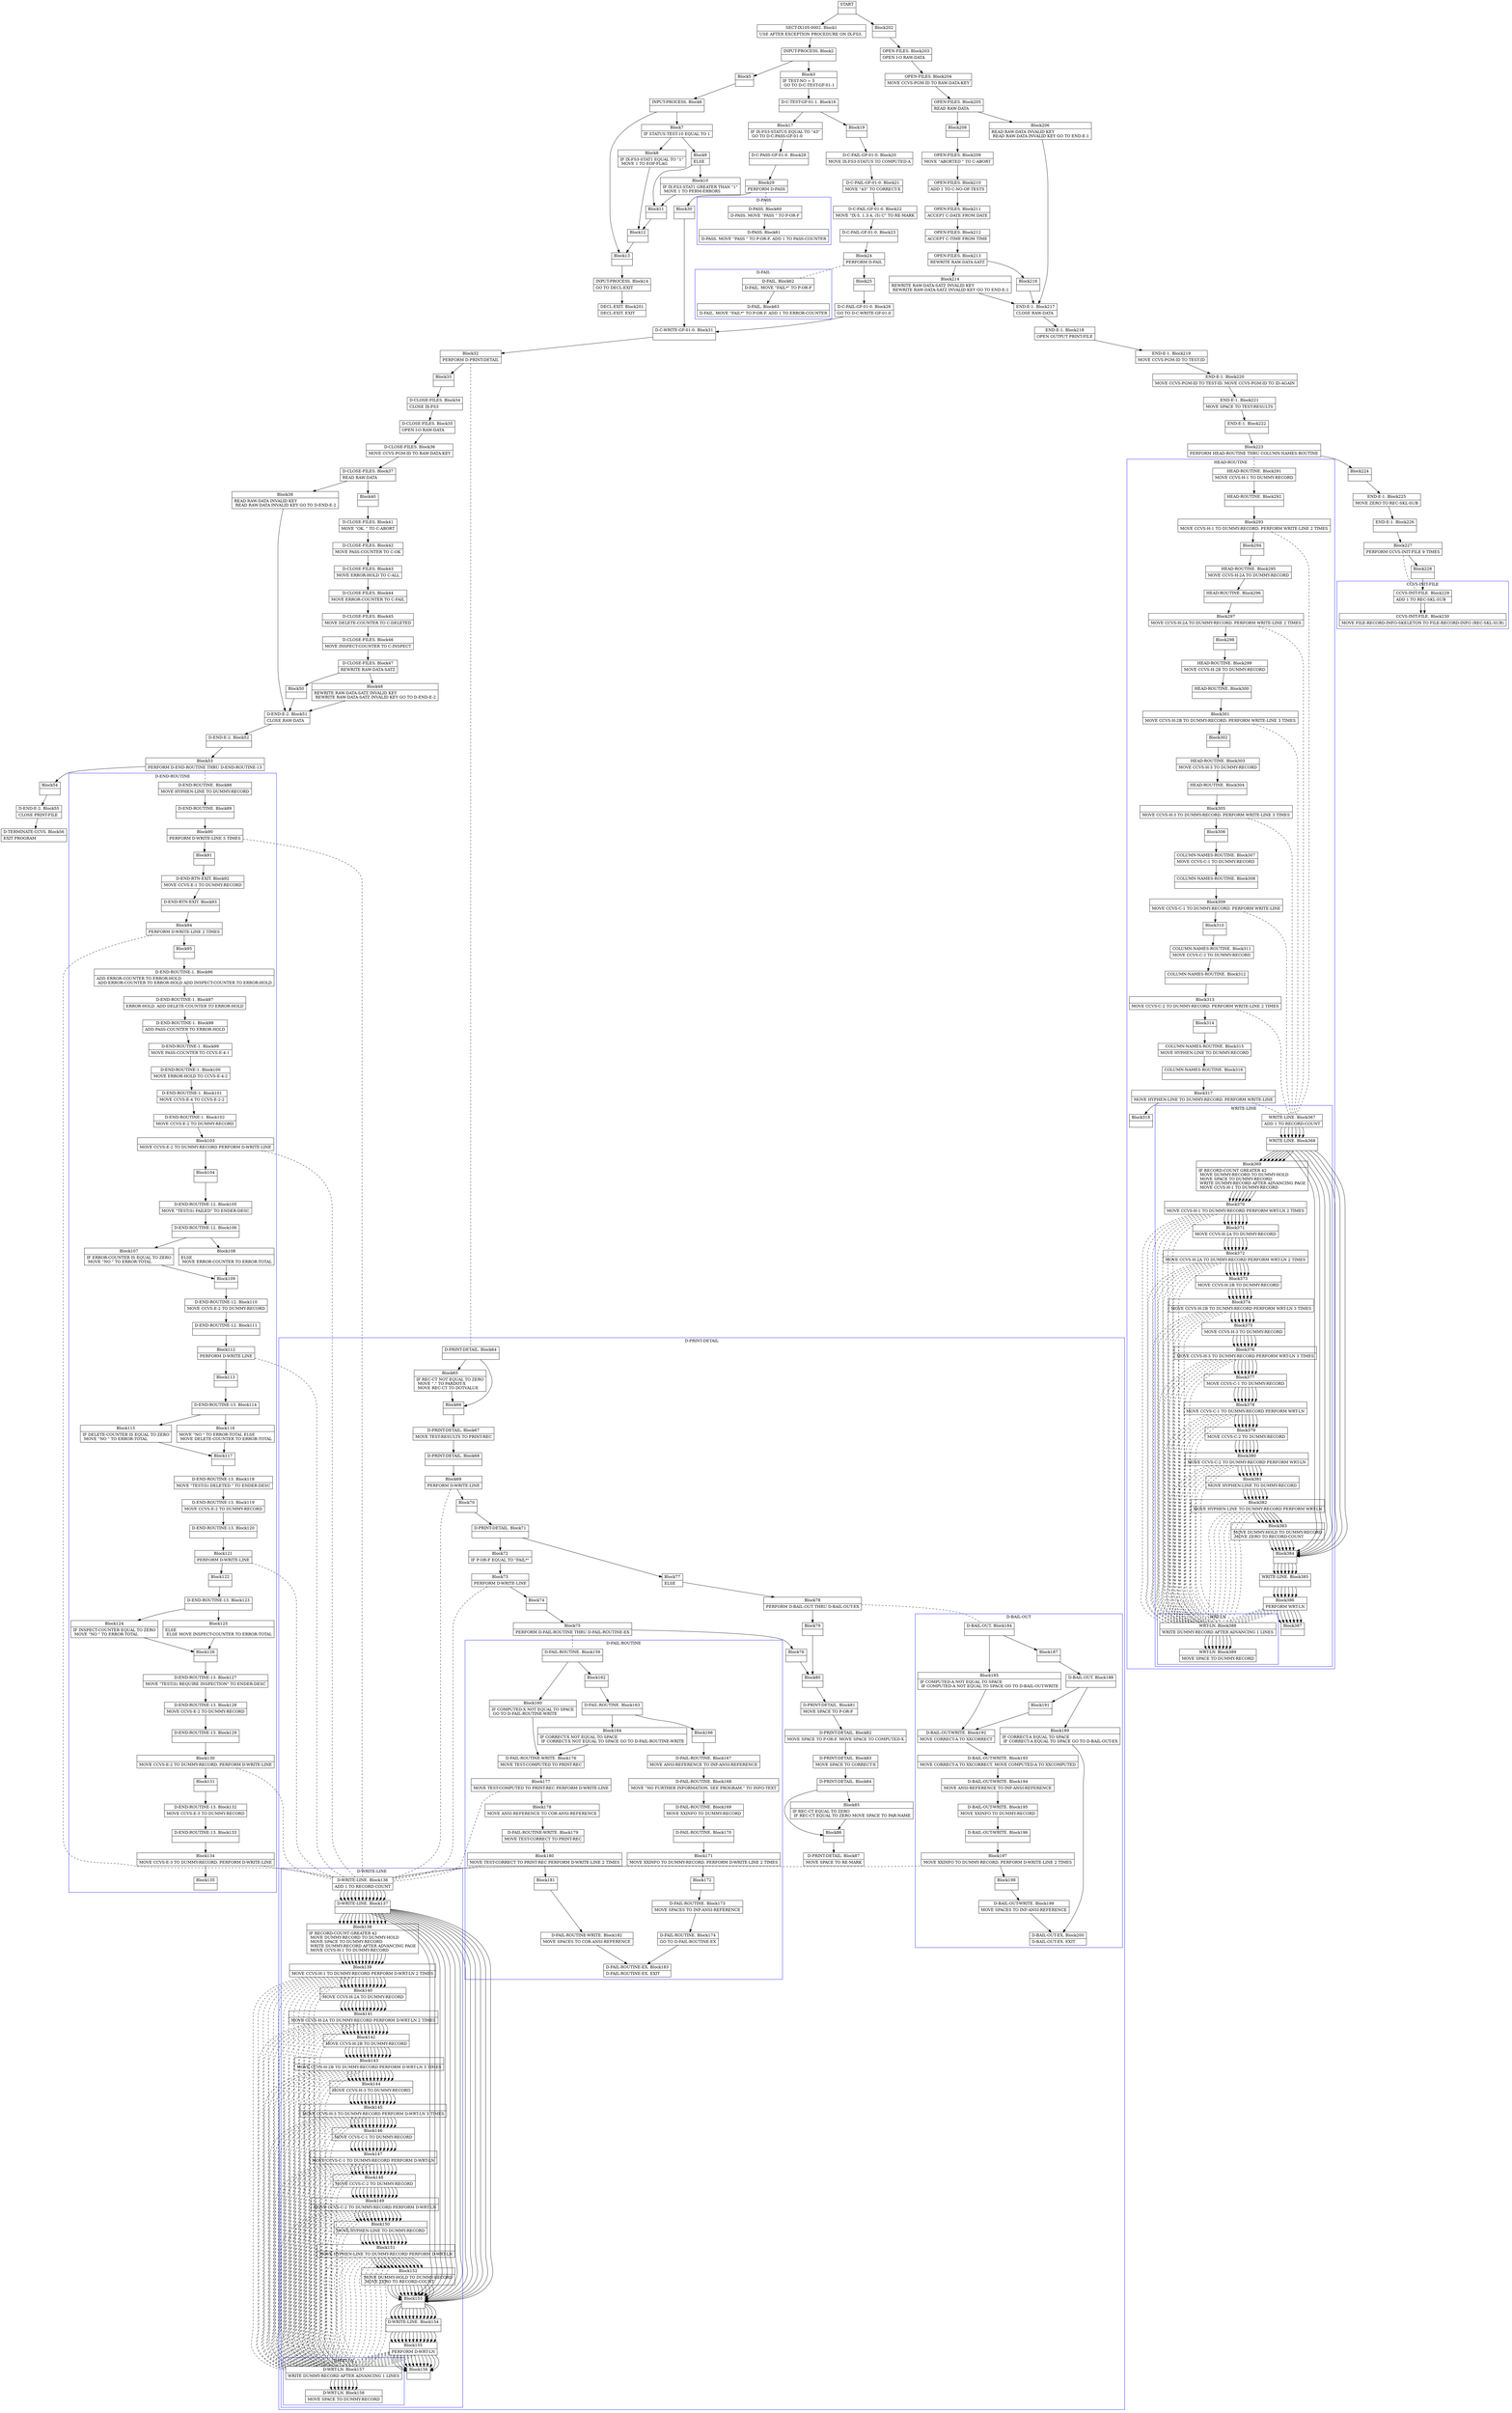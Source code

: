 digraph Cfg {
compound=true;
node [
shape = "record"
]

edge [
arrowtail = "empty"
]
Block0 [
label = "{START|}"
]
Block1 [
label = "{SECT-IX105-0002. Block1|    USE AFTER EXCEPTION PROCEDURE ON IX-FS3. \l}"
]
Block2 [
label = "{INPUT-PROCESS. Block2|}"
]
Block3 [
label = "{Block3|    IF TEST-NO = 5\l       GO TO D-C-TEST-GF-01-1\l}"
]
Block16 [
label = "{D-C-TEST-GF-01-1. Block16|}"
]
Block17 [
label = "{Block17|    IF IX-FS3-STATUS EQUAL TO \"43\"\l        GO TO D-C-PASS-GF-01-0\l}"
]
Block28 [
label = "{D-C-PASS-GF-01-0. Block28|}"
]
Block29 [
label = "{Block29|    PERFORM D-PASS\l}"
]
subgraph cluster_2{
color = blue;
label = "D-PASS";
Block60 [
label = "{D-PASS. Block60|D-PASS.  MOVE \"PASS \" TO P-OR-F\l}"
]
Block61 [
label = "{D-PASS. Block61|D-PASS.  MOVE \"PASS \" TO P-OR-F.  ADD 1 TO PASS-COUNTER\l}"
]
Block60 -> Block61

}
Block29 -> Block60 [style=dashed, arrowhead=none]

Block30 [
label = "{Block30|}"
]
Block31 [
label = "{D-C-WRITE-GF-01-0. Block31|}"
]
Block32 [
label = "{Block32|    PERFORM D-PRINT-DETAIL\l}"
]
subgraph cluster_3{
color = blue;
label = "D-PRINT-DETAIL";
Block64 [
label = "{D-PRINT-DETAIL. Block64|}"
]
Block65 [
label = "{Block65|    IF   REC-CT NOT EQUAL TO ZERO\l         MOVE \".\" TO PARDOT-X\l         MOVE REC-CT TO DOTVALUE\l}"
]
Block66 [
label = "{Block66|}"
]
Block67 [
label = "{D-PRINT-DETAIL. Block67|    MOVE TEST-RESULTS TO PRINT-REC\l}"
]
Block68 [
label = "{D-PRINT-DETAIL. Block68|}"
]
Block69 [
label = "{Block69|    PERFORM D-WRITE-LINE\l}"
]
subgraph cluster_5{
color = blue;
label = "D-WRITE-LINE";
Block136 [
label = "{D-WRITE-LINE. Block136|    ADD 1 TO RECORD-COUNT\l}"
]
Block137 [
label = "{D-WRITE-LINE. Block137|}"
]
Block138 [
label = "{Block138|    IF RECORD-COUNT GREATER 42\l       MOVE DUMMY-RECORD TO DUMMY-HOLD\l       MOVE SPACE TO DUMMY-RECORD\l       WRITE DUMMY-RECORD AFTER ADVANCING PAGE\l       MOVE CCVS-H-1  TO DUMMY-RECORD\l}"
]
Block139 [
label = "{Block139|       MOVE CCVS-H-1  TO DUMMY-RECORD PERFORM D-WRT-LN 2 TIMES\l}"
]
subgraph cluster_16{
color = blue;
label = "D-WRT-LN";
Block157 [
label = "{D-WRT-LN. Block157|    WRITE    DUMMY-RECORD AFTER ADVANCING 1 LINES\l}"
]
Block158 [
label = "{D-WRT-LN. Block158|    MOVE SPACE TO DUMMY-RECORD\l}"
]
Block157 -> Block158

}
Block139 -> Block157 [style=dashed, arrowhead=none]

Block140 [
label = "{Block140|       MOVE CCVS-H-2A TO DUMMY-RECORD\l}"
]
Block141 [
label = "{Block141|       MOVE CCVS-H-2A TO DUMMY-RECORD PERFORM D-WRT-LN 2 TIMES\l}"
]
subgraph cluster_17{
color = blue;
label = "D-WRT-LN";
Block157 [
label = "{D-WRT-LN. Block157|    WRITE    DUMMY-RECORD AFTER ADVANCING 1 LINES\l}"
]
Block158 [
label = "{D-WRT-LN. Block158|    MOVE SPACE TO DUMMY-RECORD\l}"
]
Block157 -> Block158

}
Block141 -> Block157 [style=dashed, arrowhead=none]

Block142 [
label = "{Block142|       MOVE CCVS-H-2B TO DUMMY-RECORD\l}"
]
Block143 [
label = "{Block143|       MOVE CCVS-H-2B TO DUMMY-RECORD PERFORM D-WRT-LN 3 TIMES\l}"
]
subgraph cluster_18{
color = blue;
label = "D-WRT-LN";
Block157 [
label = "{D-WRT-LN. Block157|    WRITE    DUMMY-RECORD AFTER ADVANCING 1 LINES\l}"
]
Block158 [
label = "{D-WRT-LN. Block158|    MOVE SPACE TO DUMMY-RECORD\l}"
]
Block157 -> Block158

}
Block143 -> Block157 [style=dashed, arrowhead=none]

Block144 [
label = "{Block144|       MOVE CCVS-H-3  TO DUMMY-RECORD\l}"
]
Block145 [
label = "{Block145|       MOVE CCVS-H-3  TO DUMMY-RECORD PERFORM D-WRT-LN 3 TIMES\l}"
]
subgraph cluster_19{
color = blue;
label = "D-WRT-LN";
Block157 [
label = "{D-WRT-LN. Block157|    WRITE    DUMMY-RECORD AFTER ADVANCING 1 LINES\l}"
]
Block158 [
label = "{D-WRT-LN. Block158|    MOVE SPACE TO DUMMY-RECORD\l}"
]
Block157 -> Block158

}
Block145 -> Block157 [style=dashed, arrowhead=none]

Block146 [
label = "{Block146|       MOVE CCVS-C-1  TO DUMMY-RECORD\l}"
]
Block147 [
label = "{Block147|       MOVE CCVS-C-1  TO DUMMY-RECORD PERFORM D-WRT-LN\l}"
]
subgraph cluster_20{
color = blue;
label = "D-WRT-LN";
Block157 [
label = "{D-WRT-LN. Block157|    WRITE    DUMMY-RECORD AFTER ADVANCING 1 LINES\l}"
]
Block158 [
label = "{D-WRT-LN. Block158|    MOVE SPACE TO DUMMY-RECORD\l}"
]
Block157 -> Block158

}
Block147 -> Block157 [style=dashed, arrowhead=none]

Block148 [
label = "{Block148|       MOVE CCVS-C-2  TO DUMMY-RECORD\l}"
]
Block149 [
label = "{Block149|       MOVE CCVS-C-2  TO DUMMY-RECORD PERFORM D-WRT-LN\l}"
]
subgraph cluster_21{
color = blue;
label = "D-WRT-LN";
Block157 [
label = "{D-WRT-LN. Block157|    WRITE    DUMMY-RECORD AFTER ADVANCING 1 LINES\l}"
]
Block158 [
label = "{D-WRT-LN. Block158|    MOVE SPACE TO DUMMY-RECORD\l}"
]
Block157 -> Block158

}
Block149 -> Block157 [style=dashed, arrowhead=none]

Block150 [
label = "{Block150|       MOVE HYPHEN-LINE TO DUMMY-RECORD\l}"
]
Block151 [
label = "{Block151|       MOVE HYPHEN-LINE TO DUMMY-RECORD PERFORM D-WRT-LN\l}"
]
subgraph cluster_22{
color = blue;
label = "D-WRT-LN";
Block157 [
label = "{D-WRT-LN. Block157|    WRITE    DUMMY-RECORD AFTER ADVANCING 1 LINES\l}"
]
Block158 [
label = "{D-WRT-LN. Block158|    MOVE SPACE TO DUMMY-RECORD\l}"
]
Block157 -> Block158

}
Block151 -> Block157 [style=dashed, arrowhead=none]

Block152 [
label = "{Block152|       MOVE DUMMY-HOLD TO DUMMY-RECORD\l       MOVE ZERO TO RECORD-COUNT\l}"
]
Block153 [
label = "{Block153|}"
]
Block154 [
label = "{D-WRITE-LINE. Block154|}"
]
Block155 [
label = "{Block155|    PERFORM D-WRT-LN\l}"
]
subgraph cluster_23{
color = blue;
label = "D-WRT-LN";
Block157 [
label = "{D-WRT-LN. Block157|    WRITE    DUMMY-RECORD AFTER ADVANCING 1 LINES\l}"
]
Block158 [
label = "{D-WRT-LN. Block158|    MOVE SPACE TO DUMMY-RECORD\l}"
]
Block157 -> Block158

}
Block155 -> Block157 [style=dashed, arrowhead=none]

Block156 [
label = "{Block156|}"
]
Block136 -> Block137
Block137 -> Block138
Block137 -> Block153
Block138 -> Block139
Block139 -> Block140
Block140 -> Block141
Block141 -> Block142
Block142 -> Block143
Block143 -> Block144
Block144 -> Block145
Block145 -> Block146
Block146 -> Block147
Block147 -> Block148
Block148 -> Block149
Block149 -> Block150
Block150 -> Block151
Block151 -> Block152
Block152 -> Block153
Block153 -> Block154
Block154 -> Block155
Block155 -> Block156

}
Block69 -> Block136 [style=dashed, arrowhead=none]

Block70 [
label = "{Block70|}"
]
Block71 [
label = "{D-PRINT-DETAIL. Block71|}"
]
Block72 [
label = "{Block72|    IF   P-OR-F EQUAL TO \"FAIL*\"\l}"
]
Block73 [
label = "{Block73|         PERFORM D-WRITE-LINE\l}"
]
subgraph cluster_6{
color = blue;
label = "D-WRITE-LINE";
Block136 [
label = "{D-WRITE-LINE. Block136|    ADD 1 TO RECORD-COUNT\l}"
]
Block137 [
label = "{D-WRITE-LINE. Block137|}"
]
Block138 [
label = "{Block138|    IF RECORD-COUNT GREATER 42\l       MOVE DUMMY-RECORD TO DUMMY-HOLD\l       MOVE SPACE TO DUMMY-RECORD\l       WRITE DUMMY-RECORD AFTER ADVANCING PAGE\l       MOVE CCVS-H-1  TO DUMMY-RECORD\l}"
]
Block139 [
label = "{Block139|       MOVE CCVS-H-1  TO DUMMY-RECORD PERFORM D-WRT-LN 2 TIMES\l}"
]
Block139 -> Block157 [style=dashed, arrowhead=none]

Block140 [
label = "{Block140|       MOVE CCVS-H-2A TO DUMMY-RECORD\l}"
]
Block141 [
label = "{Block141|       MOVE CCVS-H-2A TO DUMMY-RECORD PERFORM D-WRT-LN 2 TIMES\l}"
]
Block141 -> Block157 [style=dashed, arrowhead=none]

Block142 [
label = "{Block142|       MOVE CCVS-H-2B TO DUMMY-RECORD\l}"
]
Block143 [
label = "{Block143|       MOVE CCVS-H-2B TO DUMMY-RECORD PERFORM D-WRT-LN 3 TIMES\l}"
]
Block143 -> Block157 [style=dashed, arrowhead=none]

Block144 [
label = "{Block144|       MOVE CCVS-H-3  TO DUMMY-RECORD\l}"
]
Block145 [
label = "{Block145|       MOVE CCVS-H-3  TO DUMMY-RECORD PERFORM D-WRT-LN 3 TIMES\l}"
]
Block145 -> Block157 [style=dashed, arrowhead=none]

Block146 [
label = "{Block146|       MOVE CCVS-C-1  TO DUMMY-RECORD\l}"
]
Block147 [
label = "{Block147|       MOVE CCVS-C-1  TO DUMMY-RECORD PERFORM D-WRT-LN\l}"
]
Block147 -> Block157 [style=dashed, arrowhead=none]

Block148 [
label = "{Block148|       MOVE CCVS-C-2  TO DUMMY-RECORD\l}"
]
Block149 [
label = "{Block149|       MOVE CCVS-C-2  TO DUMMY-RECORD PERFORM D-WRT-LN\l}"
]
Block149 -> Block157 [style=dashed, arrowhead=none]

Block150 [
label = "{Block150|       MOVE HYPHEN-LINE TO DUMMY-RECORD\l}"
]
Block151 [
label = "{Block151|       MOVE HYPHEN-LINE TO DUMMY-RECORD PERFORM D-WRT-LN\l}"
]
Block151 -> Block157 [style=dashed, arrowhead=none]

Block152 [
label = "{Block152|       MOVE DUMMY-HOLD TO DUMMY-RECORD\l       MOVE ZERO TO RECORD-COUNT\l}"
]
Block153 [
label = "{Block153|}"
]
Block154 [
label = "{D-WRITE-LINE. Block154|}"
]
Block155 [
label = "{Block155|    PERFORM D-WRT-LN\l}"
]
Block155 -> Block157 [style=dashed, arrowhead=none]

Block156 [
label = "{Block156|}"
]
Block136 -> Block137
Block137 -> Block138
Block137 -> Block153
Block138 -> Block139
Block139 -> Block140
Block140 -> Block141
Block141 -> Block142
Block142 -> Block143
Block143 -> Block144
Block144 -> Block145
Block145 -> Block146
Block146 -> Block147
Block147 -> Block148
Block148 -> Block149
Block149 -> Block150
Block150 -> Block151
Block151 -> Block152
Block152 -> Block153
Block153 -> Block154
Block154 -> Block155
Block155 -> Block156

}
Block73 -> Block136 [style=dashed, arrowhead=none]

Block74 [
label = "{Block74|}"
]
Block75 [
label = "{Block75|         PERFORM D-FAIL-ROUTINE THRU D-FAIL-ROUTINE-EX\l}"
]
subgraph cluster_7{
color = blue;
label = "D-FAIL-ROUTINE";
Block159 [
label = "{D-FAIL-ROUTINE. Block159|}"
]
Block160 [
label = "{Block160|    IF   COMPUTED-X NOT EQUAL TO SPACE\l         GO TO D-FAIL-ROUTINE-WRITE\l}"
]
Block176 [
label = "{D-FAIL-ROUTINE-WRITE. Block176|    MOVE TEST-COMPUTED TO PRINT-REC\l}"
]
Block177 [
label = "{Block177|    MOVE TEST-COMPUTED TO PRINT-REC PERFORM D-WRITE-LINE\l}"
]
subgraph cluster_25{
color = blue;
label = "D-WRITE-LINE";
Block136 [
label = "{D-WRITE-LINE. Block136|    ADD 1 TO RECORD-COUNT\l}"
]
Block137 [
label = "{D-WRITE-LINE. Block137|}"
]
Block138 [
label = "{Block138|    IF RECORD-COUNT GREATER 42\l       MOVE DUMMY-RECORD TO DUMMY-HOLD\l       MOVE SPACE TO DUMMY-RECORD\l       WRITE DUMMY-RECORD AFTER ADVANCING PAGE\l       MOVE CCVS-H-1  TO DUMMY-RECORD\l}"
]
Block139 [
label = "{Block139|       MOVE CCVS-H-1  TO DUMMY-RECORD PERFORM D-WRT-LN 2 TIMES\l}"
]
Block139 -> Block157 [style=dashed, arrowhead=none]

Block140 [
label = "{Block140|       MOVE CCVS-H-2A TO DUMMY-RECORD\l}"
]
Block141 [
label = "{Block141|       MOVE CCVS-H-2A TO DUMMY-RECORD PERFORM D-WRT-LN 2 TIMES\l}"
]
Block141 -> Block157 [style=dashed, arrowhead=none]

Block142 [
label = "{Block142|       MOVE CCVS-H-2B TO DUMMY-RECORD\l}"
]
Block143 [
label = "{Block143|       MOVE CCVS-H-2B TO DUMMY-RECORD PERFORM D-WRT-LN 3 TIMES\l}"
]
Block143 -> Block157 [style=dashed, arrowhead=none]

Block144 [
label = "{Block144|       MOVE CCVS-H-3  TO DUMMY-RECORD\l}"
]
Block145 [
label = "{Block145|       MOVE CCVS-H-3  TO DUMMY-RECORD PERFORM D-WRT-LN 3 TIMES\l}"
]
Block145 -> Block157 [style=dashed, arrowhead=none]

Block146 [
label = "{Block146|       MOVE CCVS-C-1  TO DUMMY-RECORD\l}"
]
Block147 [
label = "{Block147|       MOVE CCVS-C-1  TO DUMMY-RECORD PERFORM D-WRT-LN\l}"
]
Block147 -> Block157 [style=dashed, arrowhead=none]

Block148 [
label = "{Block148|       MOVE CCVS-C-2  TO DUMMY-RECORD\l}"
]
Block149 [
label = "{Block149|       MOVE CCVS-C-2  TO DUMMY-RECORD PERFORM D-WRT-LN\l}"
]
Block149 -> Block157 [style=dashed, arrowhead=none]

Block150 [
label = "{Block150|       MOVE HYPHEN-LINE TO DUMMY-RECORD\l}"
]
Block151 [
label = "{Block151|       MOVE HYPHEN-LINE TO DUMMY-RECORD PERFORM D-WRT-LN\l}"
]
Block151 -> Block157 [style=dashed, arrowhead=none]

Block152 [
label = "{Block152|       MOVE DUMMY-HOLD TO DUMMY-RECORD\l       MOVE ZERO TO RECORD-COUNT\l}"
]
Block153 [
label = "{Block153|}"
]
Block154 [
label = "{D-WRITE-LINE. Block154|}"
]
Block155 [
label = "{Block155|    PERFORM D-WRT-LN\l}"
]
Block155 -> Block157 [style=dashed, arrowhead=none]

Block156 [
label = "{Block156|}"
]
Block136 -> Block137
Block137 -> Block138
Block137 -> Block153
Block138 -> Block139
Block139 -> Block140
Block140 -> Block141
Block141 -> Block142
Block142 -> Block143
Block143 -> Block144
Block144 -> Block145
Block145 -> Block146
Block146 -> Block147
Block147 -> Block148
Block148 -> Block149
Block149 -> Block150
Block150 -> Block151
Block151 -> Block152
Block152 -> Block153
Block153 -> Block154
Block154 -> Block155
Block155 -> Block156

}
Block177 -> Block136 [style=dashed, arrowhead=none]

Block178 [
label = "{Block178|    MOVE ANSI-REFERENCE TO COR-ANSI-REFERENCE\l}"
]
Block179 [
label = "{D-FAIL-ROUTINE-WRITE. Block179|    MOVE TEST-CORRECT TO PRINT-REC\l}"
]
Block180 [
label = "{Block180|    MOVE TEST-CORRECT TO PRINT-REC PERFORM D-WRITE-LINE 2 TIMES\l}"
]
subgraph cluster_26{
color = blue;
label = "D-WRITE-LINE";
Block136 [
label = "{D-WRITE-LINE. Block136|    ADD 1 TO RECORD-COUNT\l}"
]
Block137 [
label = "{D-WRITE-LINE. Block137|}"
]
Block138 [
label = "{Block138|    IF RECORD-COUNT GREATER 42\l       MOVE DUMMY-RECORD TO DUMMY-HOLD\l       MOVE SPACE TO DUMMY-RECORD\l       WRITE DUMMY-RECORD AFTER ADVANCING PAGE\l       MOVE CCVS-H-1  TO DUMMY-RECORD\l}"
]
Block139 [
label = "{Block139|       MOVE CCVS-H-1  TO DUMMY-RECORD PERFORM D-WRT-LN 2 TIMES\l}"
]
Block139 -> Block157 [style=dashed, arrowhead=none]

Block140 [
label = "{Block140|       MOVE CCVS-H-2A TO DUMMY-RECORD\l}"
]
Block141 [
label = "{Block141|       MOVE CCVS-H-2A TO DUMMY-RECORD PERFORM D-WRT-LN 2 TIMES\l}"
]
Block141 -> Block157 [style=dashed, arrowhead=none]

Block142 [
label = "{Block142|       MOVE CCVS-H-2B TO DUMMY-RECORD\l}"
]
Block143 [
label = "{Block143|       MOVE CCVS-H-2B TO DUMMY-RECORD PERFORM D-WRT-LN 3 TIMES\l}"
]
Block143 -> Block157 [style=dashed, arrowhead=none]

Block144 [
label = "{Block144|       MOVE CCVS-H-3  TO DUMMY-RECORD\l}"
]
Block145 [
label = "{Block145|       MOVE CCVS-H-3  TO DUMMY-RECORD PERFORM D-WRT-LN 3 TIMES\l}"
]
Block145 -> Block157 [style=dashed, arrowhead=none]

Block146 [
label = "{Block146|       MOVE CCVS-C-1  TO DUMMY-RECORD\l}"
]
Block147 [
label = "{Block147|       MOVE CCVS-C-1  TO DUMMY-RECORD PERFORM D-WRT-LN\l}"
]
Block147 -> Block157 [style=dashed, arrowhead=none]

Block148 [
label = "{Block148|       MOVE CCVS-C-2  TO DUMMY-RECORD\l}"
]
Block149 [
label = "{Block149|       MOVE CCVS-C-2  TO DUMMY-RECORD PERFORM D-WRT-LN\l}"
]
Block149 -> Block157 [style=dashed, arrowhead=none]

Block150 [
label = "{Block150|       MOVE HYPHEN-LINE TO DUMMY-RECORD\l}"
]
Block151 [
label = "{Block151|       MOVE HYPHEN-LINE TO DUMMY-RECORD PERFORM D-WRT-LN\l}"
]
Block151 -> Block157 [style=dashed, arrowhead=none]

Block152 [
label = "{Block152|       MOVE DUMMY-HOLD TO DUMMY-RECORD\l       MOVE ZERO TO RECORD-COUNT\l}"
]
Block153 [
label = "{Block153|}"
]
Block154 [
label = "{D-WRITE-LINE. Block154|}"
]
Block155 [
label = "{Block155|    PERFORM D-WRT-LN\l}"
]
Block155 -> Block157 [style=dashed, arrowhead=none]

Block156 [
label = "{Block156|}"
]
Block136 -> Block137
Block137 -> Block138
Block137 -> Block153
Block138 -> Block139
Block139 -> Block140
Block140 -> Block141
Block141 -> Block142
Block142 -> Block143
Block143 -> Block144
Block144 -> Block145
Block145 -> Block146
Block146 -> Block147
Block147 -> Block148
Block148 -> Block149
Block149 -> Block150
Block150 -> Block151
Block151 -> Block152
Block152 -> Block153
Block153 -> Block154
Block154 -> Block155
Block155 -> Block156

}
Block180 -> Block136 [style=dashed, arrowhead=none]

Block181 [
label = "{Block181|}"
]
Block182 [
label = "{D-FAIL-ROUTINE-WRITE. Block182|    MOVE SPACES TO COR-ANSI-REFERENCE\l}"
]
Block183 [
label = "{D-FAIL-ROUTINE-EX. Block183|D-FAIL-ROUTINE-EX. EXIT\l}"
]
Block162 [
label = "{Block162|}"
]
Block163 [
label = "{D-FAIL-ROUTINE. Block163|}"
]
Block164 [
label = "{Block164|    IF   CORRECT-X NOT EQUAL TO SPACE\l    IF   CORRECT-X NOT EQUAL TO SPACE GO TO D-FAIL-ROUTINE-WRITE\l}"
]
Block166 [
label = "{Block166|}"
]
Block167 [
label = "{D-FAIL-ROUTINE. Block167|    MOVE ANSI-REFERENCE TO INF-ANSI-REFERENCE\l}"
]
Block168 [
label = "{D-FAIL-ROUTINE. Block168|    MOVE \"NO FURTHER INFORMATION, SEE PROGRAM.\" TO INFO-TEXT\l}"
]
Block169 [
label = "{D-FAIL-ROUTINE. Block169|    MOVE XXINFO TO DUMMY-RECORD\l}"
]
Block170 [
label = "{D-FAIL-ROUTINE. Block170|}"
]
Block171 [
label = "{Block171|    MOVE XXINFO TO DUMMY-RECORD. PERFORM D-WRITE-LINE 2 TIMES\l}"
]
subgraph cluster_24{
color = blue;
label = "D-WRITE-LINE";
Block136 [
label = "{D-WRITE-LINE. Block136|    ADD 1 TO RECORD-COUNT\l}"
]
Block137 [
label = "{D-WRITE-LINE. Block137|}"
]
Block138 [
label = "{Block138|    IF RECORD-COUNT GREATER 42\l       MOVE DUMMY-RECORD TO DUMMY-HOLD\l       MOVE SPACE TO DUMMY-RECORD\l       WRITE DUMMY-RECORD AFTER ADVANCING PAGE\l       MOVE CCVS-H-1  TO DUMMY-RECORD\l}"
]
Block139 [
label = "{Block139|       MOVE CCVS-H-1  TO DUMMY-RECORD PERFORM D-WRT-LN 2 TIMES\l}"
]
Block139 -> Block157 [style=dashed, arrowhead=none]

Block140 [
label = "{Block140|       MOVE CCVS-H-2A TO DUMMY-RECORD\l}"
]
Block141 [
label = "{Block141|       MOVE CCVS-H-2A TO DUMMY-RECORD PERFORM D-WRT-LN 2 TIMES\l}"
]
Block141 -> Block157 [style=dashed, arrowhead=none]

Block142 [
label = "{Block142|       MOVE CCVS-H-2B TO DUMMY-RECORD\l}"
]
Block143 [
label = "{Block143|       MOVE CCVS-H-2B TO DUMMY-RECORD PERFORM D-WRT-LN 3 TIMES\l}"
]
Block143 -> Block157 [style=dashed, arrowhead=none]

Block144 [
label = "{Block144|       MOVE CCVS-H-3  TO DUMMY-RECORD\l}"
]
Block145 [
label = "{Block145|       MOVE CCVS-H-3  TO DUMMY-RECORD PERFORM D-WRT-LN 3 TIMES\l}"
]
Block145 -> Block157 [style=dashed, arrowhead=none]

Block146 [
label = "{Block146|       MOVE CCVS-C-1  TO DUMMY-RECORD\l}"
]
Block147 [
label = "{Block147|       MOVE CCVS-C-1  TO DUMMY-RECORD PERFORM D-WRT-LN\l}"
]
Block147 -> Block157 [style=dashed, arrowhead=none]

Block148 [
label = "{Block148|       MOVE CCVS-C-2  TO DUMMY-RECORD\l}"
]
Block149 [
label = "{Block149|       MOVE CCVS-C-2  TO DUMMY-RECORD PERFORM D-WRT-LN\l}"
]
Block149 -> Block157 [style=dashed, arrowhead=none]

Block150 [
label = "{Block150|       MOVE HYPHEN-LINE TO DUMMY-RECORD\l}"
]
Block151 [
label = "{Block151|       MOVE HYPHEN-LINE TO DUMMY-RECORD PERFORM D-WRT-LN\l}"
]
Block151 -> Block157 [style=dashed, arrowhead=none]

Block152 [
label = "{Block152|       MOVE DUMMY-HOLD TO DUMMY-RECORD\l       MOVE ZERO TO RECORD-COUNT\l}"
]
Block153 [
label = "{Block153|}"
]
Block154 [
label = "{D-WRITE-LINE. Block154|}"
]
Block155 [
label = "{Block155|    PERFORM D-WRT-LN\l}"
]
Block155 -> Block157 [style=dashed, arrowhead=none]

Block156 [
label = "{Block156|}"
]
Block136 -> Block137
Block137 -> Block138
Block137 -> Block153
Block138 -> Block139
Block139 -> Block140
Block140 -> Block141
Block141 -> Block142
Block142 -> Block143
Block143 -> Block144
Block144 -> Block145
Block145 -> Block146
Block146 -> Block147
Block147 -> Block148
Block148 -> Block149
Block149 -> Block150
Block150 -> Block151
Block151 -> Block152
Block152 -> Block153
Block153 -> Block154
Block154 -> Block155
Block155 -> Block156

}
Block171 -> Block136 [style=dashed, arrowhead=none]

Block172 [
label = "{Block172|}"
]
Block173 [
label = "{D-FAIL-ROUTINE. Block173|    MOVE SPACES TO INF-ANSI-REFERENCE\l}"
]
Block174 [
label = "{D-FAIL-ROUTINE. Block174|    GO TO D-FAIL-ROUTINE-EX\l}"
]
Block159 -> Block160
Block159 -> Block162
Block160 -> Block176
Block176 -> Block177
Block177 -> Block178
Block178 -> Block179
Block179 -> Block180
Block180 -> Block181
Block181 -> Block182
Block182 -> Block183
Block162 -> Block163
Block163 -> Block164
Block163 -> Block166
Block164 -> Block176
Block166 -> Block167
Block167 -> Block168
Block168 -> Block169
Block169 -> Block170
Block170 -> Block171
Block171 -> Block172
Block172 -> Block173
Block173 -> Block174
Block174 -> Block183

}
Block75 -> Block159 [style=dashed, arrowhead=none]

Block76 [
label = "{Block76|}"
]
Block80 [
label = "{Block80|}"
]
Block81 [
label = "{D-PRINT-DETAIL. Block81|    MOVE SPACE TO P-OR-F\l}"
]
Block82 [
label = "{D-PRINT-DETAIL. Block82|    MOVE SPACE TO P-OR-F. MOVE SPACE TO COMPUTED-X\l}"
]
Block83 [
label = "{D-PRINT-DETAIL. Block83|    MOVE SPACE TO CORRECT-X\l}"
]
Block84 [
label = "{D-PRINT-DETAIL. Block84|}"
]
Block85 [
label = "{Block85|    IF   REC-CT EQUAL TO ZERO\l    IF   REC-CT EQUAL TO ZERO  MOVE SPACE TO PAR-NAME\l}"
]
Block86 [
label = "{Block86|}"
]
Block87 [
label = "{D-PRINT-DETAIL. Block87|    MOVE SPACE TO RE-MARK\l}"
]
Block77 [
label = "{Block77|    ELSE\l}"
]
Block78 [
label = "{Block78|         PERFORM D-BAIL-OUT THRU D-BAIL-OUT-EX\l}"
]
subgraph cluster_8{
color = blue;
label = "D-BAIL-OUT";
Block184 [
label = "{D-BAIL-OUT. Block184|}"
]
Block185 [
label = "{Block185|    IF  COMPUTED-A NOT EQUAL TO SPACE\l    IF  COMPUTED-A NOT EQUAL TO SPACE GO TO D-BAIL-OUT-WRITE\l}"
]
Block192 [
label = "{D-BAIL-OUT-WRITE. Block192|    MOVE CORRECT-A TO XXCORRECT\l}"
]
Block193 [
label = "{D-BAIL-OUT-WRITE. Block193|    MOVE CORRECT-A TO XXCORRECT. MOVE COMPUTED-A TO XXCOMPUTED\l}"
]
Block194 [
label = "{D-BAIL-OUT-WRITE. Block194|    MOVE ANSI-REFERENCE TO INF-ANSI-REFERENCE\l}"
]
Block195 [
label = "{D-BAIL-OUT-WRITE. Block195|    MOVE XXINFO TO DUMMY-RECORD\l}"
]
Block196 [
label = "{D-BAIL-OUT-WRITE. Block196|}"
]
Block197 [
label = "{Block197|    MOVE XXINFO TO DUMMY-RECORD. PERFORM D-WRITE-LINE 2 TIMES\l}"
]
subgraph cluster_27{
color = blue;
label = "D-WRITE-LINE";
Block136 [
label = "{D-WRITE-LINE. Block136|    ADD 1 TO RECORD-COUNT\l}"
]
Block137 [
label = "{D-WRITE-LINE. Block137|}"
]
Block138 [
label = "{Block138|    IF RECORD-COUNT GREATER 42\l       MOVE DUMMY-RECORD TO DUMMY-HOLD\l       MOVE SPACE TO DUMMY-RECORD\l       WRITE DUMMY-RECORD AFTER ADVANCING PAGE\l       MOVE CCVS-H-1  TO DUMMY-RECORD\l}"
]
Block139 [
label = "{Block139|       MOVE CCVS-H-1  TO DUMMY-RECORD PERFORM D-WRT-LN 2 TIMES\l}"
]
Block139 -> Block157 [style=dashed, arrowhead=none]

Block140 [
label = "{Block140|       MOVE CCVS-H-2A TO DUMMY-RECORD\l}"
]
Block141 [
label = "{Block141|       MOVE CCVS-H-2A TO DUMMY-RECORD PERFORM D-WRT-LN 2 TIMES\l}"
]
Block141 -> Block157 [style=dashed, arrowhead=none]

Block142 [
label = "{Block142|       MOVE CCVS-H-2B TO DUMMY-RECORD\l}"
]
Block143 [
label = "{Block143|       MOVE CCVS-H-2B TO DUMMY-RECORD PERFORM D-WRT-LN 3 TIMES\l}"
]
Block143 -> Block157 [style=dashed, arrowhead=none]

Block144 [
label = "{Block144|       MOVE CCVS-H-3  TO DUMMY-RECORD\l}"
]
Block145 [
label = "{Block145|       MOVE CCVS-H-3  TO DUMMY-RECORD PERFORM D-WRT-LN 3 TIMES\l}"
]
Block145 -> Block157 [style=dashed, arrowhead=none]

Block146 [
label = "{Block146|       MOVE CCVS-C-1  TO DUMMY-RECORD\l}"
]
Block147 [
label = "{Block147|       MOVE CCVS-C-1  TO DUMMY-RECORD PERFORM D-WRT-LN\l}"
]
Block147 -> Block157 [style=dashed, arrowhead=none]

Block148 [
label = "{Block148|       MOVE CCVS-C-2  TO DUMMY-RECORD\l}"
]
Block149 [
label = "{Block149|       MOVE CCVS-C-2  TO DUMMY-RECORD PERFORM D-WRT-LN\l}"
]
Block149 -> Block157 [style=dashed, arrowhead=none]

Block150 [
label = "{Block150|       MOVE HYPHEN-LINE TO DUMMY-RECORD\l}"
]
Block151 [
label = "{Block151|       MOVE HYPHEN-LINE TO DUMMY-RECORD PERFORM D-WRT-LN\l}"
]
Block151 -> Block157 [style=dashed, arrowhead=none]

Block152 [
label = "{Block152|       MOVE DUMMY-HOLD TO DUMMY-RECORD\l       MOVE ZERO TO RECORD-COUNT\l}"
]
Block153 [
label = "{Block153|}"
]
Block154 [
label = "{D-WRITE-LINE. Block154|}"
]
Block155 [
label = "{Block155|    PERFORM D-WRT-LN\l}"
]
Block155 -> Block157 [style=dashed, arrowhead=none]

Block156 [
label = "{Block156|}"
]
Block136 -> Block137
Block137 -> Block138
Block137 -> Block153
Block138 -> Block139
Block139 -> Block140
Block140 -> Block141
Block141 -> Block142
Block142 -> Block143
Block143 -> Block144
Block144 -> Block145
Block145 -> Block146
Block146 -> Block147
Block147 -> Block148
Block148 -> Block149
Block149 -> Block150
Block150 -> Block151
Block151 -> Block152
Block152 -> Block153
Block153 -> Block154
Block154 -> Block155
Block155 -> Block156

}
Block197 -> Block136 [style=dashed, arrowhead=none]

Block198 [
label = "{Block198|}"
]
Block199 [
label = "{D-BAIL-OUT-WRITE. Block199|    MOVE SPACES TO INF-ANSI-REFERENCE\l}"
]
Block200 [
label = "{D-BAIL-OUT-EX. Block200|D-BAIL-OUT-EX. EXIT\l}"
]
Block187 [
label = "{Block187|}"
]
Block188 [
label = "{D-BAIL-OUT. Block188|}"
]
Block189 [
label = "{Block189|    IF  CORRECT-A EQUAL TO SPACE\l    IF  CORRECT-A EQUAL TO SPACE GO TO D-BAIL-OUT-EX\l}"
]
Block191 [
label = "{Block191|}"
]
Block184 -> Block185
Block184 -> Block187
Block185 -> Block192
Block192 -> Block193
Block193 -> Block194
Block194 -> Block195
Block195 -> Block196
Block196 -> Block197
Block197 -> Block198
Block198 -> Block199
Block199 -> Block200
Block187 -> Block188
Block188 -> Block189
Block188 -> Block191
Block189 -> Block200
Block191 -> Block192

}
Block78 -> Block184 [style=dashed, arrowhead=none]

Block79 [
label = "{Block79|}"
]
Block64 -> Block65
Block64 -> Block66
Block65 -> Block66
Block66 -> Block67
Block67 -> Block68
Block68 -> Block69
Block69 -> Block70
Block70 -> Block71
Block71 -> Block72
Block71 -> Block77
Block72 -> Block73
Block73 -> Block74
Block74 -> Block75
Block75 -> Block76
Block76 -> Block80
Block80 -> Block81
Block81 -> Block82
Block82 -> Block83
Block83 -> Block84
Block84 -> Block85
Block84 -> Block86
Block85 -> Block86
Block86 -> Block87
Block77 -> Block78
Block78 -> Block79
Block79 -> Block80

}
Block32 -> Block64 [style=dashed, arrowhead=none]

Block33 [
label = "{Block33|}"
]
Block34 [
label = "{D-CLOSE-FILES. Block34|    CLOSE IX-FS3\l}"
]
Block35 [
label = "{D-CLOSE-FILES. Block35|    OPEN I-O RAW-DATA\l}"
]
Block36 [
label = "{D-CLOSE-FILES. Block36|    MOVE CCVS-PGM-ID TO RAW-DATA-KEY\l}"
]
Block37 [
label = "{D-CLOSE-FILES. Block37|    READ RAW-DATA\l}"
]
Block38 [
label = "{Block38|    READ RAW-DATA INVALID KEY\l    READ RAW-DATA INVALID KEY GO TO D-END-E-2\l}"
]
Block51 [
label = "{D-END-E-2. Block51|    CLOSE RAW-DATA\l}"
]
Block52 [
label = "{D-END-E-2. Block52|}"
]
Block53 [
label = "{Block53|    PERFORM D-END-ROUTINE THRU D-END-ROUTINE-13\l}"
]
subgraph cluster_4{
color = blue;
label = "D-END-ROUTINE";
Block88 [
label = "{D-END-ROUTINE. Block88|    MOVE HYPHEN-LINE TO DUMMY-RECORD\l}"
]
Block89 [
label = "{D-END-ROUTINE. Block89|}"
]
Block90 [
label = "{Block90|    PERFORM D-WRITE-LINE 5 TIMES\l}"
]
subgraph cluster_9{
color = blue;
label = "D-WRITE-LINE";
Block136 [
label = "{D-WRITE-LINE. Block136|    ADD 1 TO RECORD-COUNT\l}"
]
Block137 [
label = "{D-WRITE-LINE. Block137|}"
]
Block138 [
label = "{Block138|    IF RECORD-COUNT GREATER 42\l       MOVE DUMMY-RECORD TO DUMMY-HOLD\l       MOVE SPACE TO DUMMY-RECORD\l       WRITE DUMMY-RECORD AFTER ADVANCING PAGE\l       MOVE CCVS-H-1  TO DUMMY-RECORD\l}"
]
Block139 [
label = "{Block139|       MOVE CCVS-H-1  TO DUMMY-RECORD PERFORM D-WRT-LN 2 TIMES\l}"
]
Block139 -> Block157 [style=dashed, arrowhead=none]

Block140 [
label = "{Block140|       MOVE CCVS-H-2A TO DUMMY-RECORD\l}"
]
Block141 [
label = "{Block141|       MOVE CCVS-H-2A TO DUMMY-RECORD PERFORM D-WRT-LN 2 TIMES\l}"
]
Block141 -> Block157 [style=dashed, arrowhead=none]

Block142 [
label = "{Block142|       MOVE CCVS-H-2B TO DUMMY-RECORD\l}"
]
Block143 [
label = "{Block143|       MOVE CCVS-H-2B TO DUMMY-RECORD PERFORM D-WRT-LN 3 TIMES\l}"
]
Block143 -> Block157 [style=dashed, arrowhead=none]

Block144 [
label = "{Block144|       MOVE CCVS-H-3  TO DUMMY-RECORD\l}"
]
Block145 [
label = "{Block145|       MOVE CCVS-H-3  TO DUMMY-RECORD PERFORM D-WRT-LN 3 TIMES\l}"
]
Block145 -> Block157 [style=dashed, arrowhead=none]

Block146 [
label = "{Block146|       MOVE CCVS-C-1  TO DUMMY-RECORD\l}"
]
Block147 [
label = "{Block147|       MOVE CCVS-C-1  TO DUMMY-RECORD PERFORM D-WRT-LN\l}"
]
Block147 -> Block157 [style=dashed, arrowhead=none]

Block148 [
label = "{Block148|       MOVE CCVS-C-2  TO DUMMY-RECORD\l}"
]
Block149 [
label = "{Block149|       MOVE CCVS-C-2  TO DUMMY-RECORD PERFORM D-WRT-LN\l}"
]
Block149 -> Block157 [style=dashed, arrowhead=none]

Block150 [
label = "{Block150|       MOVE HYPHEN-LINE TO DUMMY-RECORD\l}"
]
Block151 [
label = "{Block151|       MOVE HYPHEN-LINE TO DUMMY-RECORD PERFORM D-WRT-LN\l}"
]
Block151 -> Block157 [style=dashed, arrowhead=none]

Block152 [
label = "{Block152|       MOVE DUMMY-HOLD TO DUMMY-RECORD\l       MOVE ZERO TO RECORD-COUNT\l}"
]
Block153 [
label = "{Block153|}"
]
Block154 [
label = "{D-WRITE-LINE. Block154|}"
]
Block155 [
label = "{Block155|    PERFORM D-WRT-LN\l}"
]
Block155 -> Block157 [style=dashed, arrowhead=none]

Block156 [
label = "{Block156|}"
]
Block136 -> Block137
Block137 -> Block138
Block137 -> Block153
Block138 -> Block139
Block139 -> Block140
Block140 -> Block141
Block141 -> Block142
Block142 -> Block143
Block143 -> Block144
Block144 -> Block145
Block145 -> Block146
Block146 -> Block147
Block147 -> Block148
Block148 -> Block149
Block149 -> Block150
Block150 -> Block151
Block151 -> Block152
Block152 -> Block153
Block153 -> Block154
Block154 -> Block155
Block155 -> Block156

}
Block90 -> Block136 [style=dashed, arrowhead=none]

Block91 [
label = "{Block91|}"
]
Block92 [
label = "{D-END-RTN-EXIT. Block92|    MOVE CCVS-E-1 TO DUMMY-RECORD\l}"
]
Block93 [
label = "{D-END-RTN-EXIT. Block93|}"
]
Block94 [
label = "{Block94|    PERFORM D-WRITE-LINE 2 TIMES\l}"
]
subgraph cluster_10{
color = blue;
label = "D-WRITE-LINE";
Block136 [
label = "{D-WRITE-LINE. Block136|    ADD 1 TO RECORD-COUNT\l}"
]
Block137 [
label = "{D-WRITE-LINE. Block137|}"
]
Block138 [
label = "{Block138|    IF RECORD-COUNT GREATER 42\l       MOVE DUMMY-RECORD TO DUMMY-HOLD\l       MOVE SPACE TO DUMMY-RECORD\l       WRITE DUMMY-RECORD AFTER ADVANCING PAGE\l       MOVE CCVS-H-1  TO DUMMY-RECORD\l}"
]
Block139 [
label = "{Block139|       MOVE CCVS-H-1  TO DUMMY-RECORD PERFORM D-WRT-LN 2 TIMES\l}"
]
Block139 -> Block157 [style=dashed, arrowhead=none]

Block140 [
label = "{Block140|       MOVE CCVS-H-2A TO DUMMY-RECORD\l}"
]
Block141 [
label = "{Block141|       MOVE CCVS-H-2A TO DUMMY-RECORD PERFORM D-WRT-LN 2 TIMES\l}"
]
Block141 -> Block157 [style=dashed, arrowhead=none]

Block142 [
label = "{Block142|       MOVE CCVS-H-2B TO DUMMY-RECORD\l}"
]
Block143 [
label = "{Block143|       MOVE CCVS-H-2B TO DUMMY-RECORD PERFORM D-WRT-LN 3 TIMES\l}"
]
Block143 -> Block157 [style=dashed, arrowhead=none]

Block144 [
label = "{Block144|       MOVE CCVS-H-3  TO DUMMY-RECORD\l}"
]
Block145 [
label = "{Block145|       MOVE CCVS-H-3  TO DUMMY-RECORD PERFORM D-WRT-LN 3 TIMES\l}"
]
Block145 -> Block157 [style=dashed, arrowhead=none]

Block146 [
label = "{Block146|       MOVE CCVS-C-1  TO DUMMY-RECORD\l}"
]
Block147 [
label = "{Block147|       MOVE CCVS-C-1  TO DUMMY-RECORD PERFORM D-WRT-LN\l}"
]
Block147 -> Block157 [style=dashed, arrowhead=none]

Block148 [
label = "{Block148|       MOVE CCVS-C-2  TO DUMMY-RECORD\l}"
]
Block149 [
label = "{Block149|       MOVE CCVS-C-2  TO DUMMY-RECORD PERFORM D-WRT-LN\l}"
]
Block149 -> Block157 [style=dashed, arrowhead=none]

Block150 [
label = "{Block150|       MOVE HYPHEN-LINE TO DUMMY-RECORD\l}"
]
Block151 [
label = "{Block151|       MOVE HYPHEN-LINE TO DUMMY-RECORD PERFORM D-WRT-LN\l}"
]
Block151 -> Block157 [style=dashed, arrowhead=none]

Block152 [
label = "{Block152|       MOVE DUMMY-HOLD TO DUMMY-RECORD\l       MOVE ZERO TO RECORD-COUNT\l}"
]
Block153 [
label = "{Block153|}"
]
Block154 [
label = "{D-WRITE-LINE. Block154|}"
]
Block155 [
label = "{Block155|    PERFORM D-WRT-LN\l}"
]
Block155 -> Block157 [style=dashed, arrowhead=none]

Block156 [
label = "{Block156|}"
]
Block136 -> Block137
Block137 -> Block138
Block137 -> Block153
Block138 -> Block139
Block139 -> Block140
Block140 -> Block141
Block141 -> Block142
Block142 -> Block143
Block143 -> Block144
Block144 -> Block145
Block145 -> Block146
Block146 -> Block147
Block147 -> Block148
Block148 -> Block149
Block149 -> Block150
Block150 -> Block151
Block151 -> Block152
Block152 -> Block153
Block153 -> Block154
Block154 -> Block155
Block155 -> Block156

}
Block94 -> Block136 [style=dashed, arrowhead=none]

Block95 [
label = "{Block95|}"
]
Block96 [
label = "{D-END-ROUTINE-1. Block96|    ADD ERROR-COUNTER TO ERROR-HOLD\l    ADD ERROR-COUNTER TO ERROR-HOLD ADD INSPECT-COUNTER TO      ERROR-HOLD\l}"
]
Block97 [
label = "{D-END-ROUTINE-1. Block97|    ERROR-HOLD. ADD DELETE-COUNTER TO ERROR-HOLD\l}"
]
Block98 [
label = "{D-END-ROUTINE-1. Block98|    ADD PASS-COUNTER TO ERROR-HOLD\l}"
]
Block99 [
label = "{D-END-ROUTINE-1. Block99|    MOVE PASS-COUNTER TO CCVS-E-4-1\l}"
]
Block100 [
label = "{D-END-ROUTINE-1. Block100|    MOVE ERROR-HOLD TO CCVS-E-4-2\l}"
]
Block101 [
label = "{D-END-ROUTINE-1. Block101|    MOVE CCVS-E-4 TO CCVS-E-2-2\l}"
]
Block102 [
label = "{D-END-ROUTINE-1. Block102|    MOVE CCVS-E-2 TO DUMMY-RECORD\l}"
]
Block103 [
label = "{Block103|    MOVE CCVS-E-2 TO DUMMY-RECORD PERFORM D-WRITE-LINE\l}"
]
subgraph cluster_11{
color = blue;
label = "D-WRITE-LINE";
Block136 [
label = "{D-WRITE-LINE. Block136|    ADD 1 TO RECORD-COUNT\l}"
]
Block137 [
label = "{D-WRITE-LINE. Block137|}"
]
Block138 [
label = "{Block138|    IF RECORD-COUNT GREATER 42\l       MOVE DUMMY-RECORD TO DUMMY-HOLD\l       MOVE SPACE TO DUMMY-RECORD\l       WRITE DUMMY-RECORD AFTER ADVANCING PAGE\l       MOVE CCVS-H-1  TO DUMMY-RECORD\l}"
]
Block139 [
label = "{Block139|       MOVE CCVS-H-1  TO DUMMY-RECORD PERFORM D-WRT-LN 2 TIMES\l}"
]
Block139 -> Block157 [style=dashed, arrowhead=none]

Block140 [
label = "{Block140|       MOVE CCVS-H-2A TO DUMMY-RECORD\l}"
]
Block141 [
label = "{Block141|       MOVE CCVS-H-2A TO DUMMY-RECORD PERFORM D-WRT-LN 2 TIMES\l}"
]
Block141 -> Block157 [style=dashed, arrowhead=none]

Block142 [
label = "{Block142|       MOVE CCVS-H-2B TO DUMMY-RECORD\l}"
]
Block143 [
label = "{Block143|       MOVE CCVS-H-2B TO DUMMY-RECORD PERFORM D-WRT-LN 3 TIMES\l}"
]
Block143 -> Block157 [style=dashed, arrowhead=none]

Block144 [
label = "{Block144|       MOVE CCVS-H-3  TO DUMMY-RECORD\l}"
]
Block145 [
label = "{Block145|       MOVE CCVS-H-3  TO DUMMY-RECORD PERFORM D-WRT-LN 3 TIMES\l}"
]
Block145 -> Block157 [style=dashed, arrowhead=none]

Block146 [
label = "{Block146|       MOVE CCVS-C-1  TO DUMMY-RECORD\l}"
]
Block147 [
label = "{Block147|       MOVE CCVS-C-1  TO DUMMY-RECORD PERFORM D-WRT-LN\l}"
]
Block147 -> Block157 [style=dashed, arrowhead=none]

Block148 [
label = "{Block148|       MOVE CCVS-C-2  TO DUMMY-RECORD\l}"
]
Block149 [
label = "{Block149|       MOVE CCVS-C-2  TO DUMMY-RECORD PERFORM D-WRT-LN\l}"
]
Block149 -> Block157 [style=dashed, arrowhead=none]

Block150 [
label = "{Block150|       MOVE HYPHEN-LINE TO DUMMY-RECORD\l}"
]
Block151 [
label = "{Block151|       MOVE HYPHEN-LINE TO DUMMY-RECORD PERFORM D-WRT-LN\l}"
]
Block151 -> Block157 [style=dashed, arrowhead=none]

Block152 [
label = "{Block152|       MOVE DUMMY-HOLD TO DUMMY-RECORD\l       MOVE ZERO TO RECORD-COUNT\l}"
]
Block153 [
label = "{Block153|}"
]
Block154 [
label = "{D-WRITE-LINE. Block154|}"
]
Block155 [
label = "{Block155|    PERFORM D-WRT-LN\l}"
]
Block155 -> Block157 [style=dashed, arrowhead=none]

Block156 [
label = "{Block156|}"
]
Block136 -> Block137
Block137 -> Block138
Block137 -> Block153
Block138 -> Block139
Block139 -> Block140
Block140 -> Block141
Block141 -> Block142
Block142 -> Block143
Block143 -> Block144
Block144 -> Block145
Block145 -> Block146
Block146 -> Block147
Block147 -> Block148
Block148 -> Block149
Block149 -> Block150
Block150 -> Block151
Block151 -> Block152
Block152 -> Block153
Block153 -> Block154
Block154 -> Block155
Block155 -> Block156

}
Block103 -> Block136 [style=dashed, arrowhead=none]

Block104 [
label = "{Block104|}"
]
Block105 [
label = "{D-END-ROUTINE-12. Block105|    MOVE \"TEST(S) FAILED\" TO ENDER-DESC\l}"
]
Block106 [
label = "{D-END-ROUTINE-12. Block106|}"
]
Block107 [
label = "{Block107|    IF  ERROR-COUNTER IS EQUAL TO ZERO\l        MOVE \"NO \" TO ERROR-TOTAL\l}"
]
Block109 [
label = "{Block109|}"
]
Block110 [
label = "{D-END-ROUTINE-12. Block110|    MOVE    CCVS-E-2 TO DUMMY-RECORD\l}"
]
Block111 [
label = "{D-END-ROUTINE-12. Block111|}"
]
Block112 [
label = "{Block112|    PERFORM D-WRITE-LINE\l}"
]
subgraph cluster_12{
color = blue;
label = "D-WRITE-LINE";
Block136 [
label = "{D-WRITE-LINE. Block136|    ADD 1 TO RECORD-COUNT\l}"
]
Block137 [
label = "{D-WRITE-LINE. Block137|}"
]
Block138 [
label = "{Block138|    IF RECORD-COUNT GREATER 42\l       MOVE DUMMY-RECORD TO DUMMY-HOLD\l       MOVE SPACE TO DUMMY-RECORD\l       WRITE DUMMY-RECORD AFTER ADVANCING PAGE\l       MOVE CCVS-H-1  TO DUMMY-RECORD\l}"
]
Block139 [
label = "{Block139|       MOVE CCVS-H-1  TO DUMMY-RECORD PERFORM D-WRT-LN 2 TIMES\l}"
]
Block139 -> Block157 [style=dashed, arrowhead=none]

Block140 [
label = "{Block140|       MOVE CCVS-H-2A TO DUMMY-RECORD\l}"
]
Block141 [
label = "{Block141|       MOVE CCVS-H-2A TO DUMMY-RECORD PERFORM D-WRT-LN 2 TIMES\l}"
]
Block141 -> Block157 [style=dashed, arrowhead=none]

Block142 [
label = "{Block142|       MOVE CCVS-H-2B TO DUMMY-RECORD\l}"
]
Block143 [
label = "{Block143|       MOVE CCVS-H-2B TO DUMMY-RECORD PERFORM D-WRT-LN 3 TIMES\l}"
]
Block143 -> Block157 [style=dashed, arrowhead=none]

Block144 [
label = "{Block144|       MOVE CCVS-H-3  TO DUMMY-RECORD\l}"
]
Block145 [
label = "{Block145|       MOVE CCVS-H-3  TO DUMMY-RECORD PERFORM D-WRT-LN 3 TIMES\l}"
]
Block145 -> Block157 [style=dashed, arrowhead=none]

Block146 [
label = "{Block146|       MOVE CCVS-C-1  TO DUMMY-RECORD\l}"
]
Block147 [
label = "{Block147|       MOVE CCVS-C-1  TO DUMMY-RECORD PERFORM D-WRT-LN\l}"
]
Block147 -> Block157 [style=dashed, arrowhead=none]

Block148 [
label = "{Block148|       MOVE CCVS-C-2  TO DUMMY-RECORD\l}"
]
Block149 [
label = "{Block149|       MOVE CCVS-C-2  TO DUMMY-RECORD PERFORM D-WRT-LN\l}"
]
Block149 -> Block157 [style=dashed, arrowhead=none]

Block150 [
label = "{Block150|       MOVE HYPHEN-LINE TO DUMMY-RECORD\l}"
]
Block151 [
label = "{Block151|       MOVE HYPHEN-LINE TO DUMMY-RECORD PERFORM D-WRT-LN\l}"
]
Block151 -> Block157 [style=dashed, arrowhead=none]

Block152 [
label = "{Block152|       MOVE DUMMY-HOLD TO DUMMY-RECORD\l       MOVE ZERO TO RECORD-COUNT\l}"
]
Block153 [
label = "{Block153|}"
]
Block154 [
label = "{D-WRITE-LINE. Block154|}"
]
Block155 [
label = "{Block155|    PERFORM D-WRT-LN\l}"
]
Block155 -> Block157 [style=dashed, arrowhead=none]

Block156 [
label = "{Block156|}"
]
Block136 -> Block137
Block137 -> Block138
Block137 -> Block153
Block138 -> Block139
Block139 -> Block140
Block140 -> Block141
Block141 -> Block142
Block142 -> Block143
Block143 -> Block144
Block144 -> Block145
Block145 -> Block146
Block146 -> Block147
Block147 -> Block148
Block148 -> Block149
Block149 -> Block150
Block150 -> Block151
Block151 -> Block152
Block152 -> Block153
Block153 -> Block154
Block154 -> Block155
Block155 -> Block156

}
Block112 -> Block136 [style=dashed, arrowhead=none]

Block113 [
label = "{Block113|}"
]
Block114 [
label = "{D-END-ROUTINE-13. Block114|}"
]
Block115 [
label = "{Block115|    IF  DELETE-COUNTER IS EQUAL TO ZERO\l        MOVE \"NO \" TO ERROR-TOTAL\l}"
]
Block117 [
label = "{Block117|}"
]
Block118 [
label = "{D-END-ROUTINE-13. Block118|    MOVE \"TEST(S) DELETED     \" TO ENDER-DESC\l}"
]
Block119 [
label = "{D-END-ROUTINE-13. Block119|    MOVE CCVS-E-2 TO DUMMY-RECORD\l}"
]
Block120 [
label = "{D-END-ROUTINE-13. Block120|}"
]
Block121 [
label = "{Block121|    PERFORM D-WRITE-LINE\l}"
]
subgraph cluster_13{
color = blue;
label = "D-WRITE-LINE";
Block136 [
label = "{D-WRITE-LINE. Block136|    ADD 1 TO RECORD-COUNT\l}"
]
Block137 [
label = "{D-WRITE-LINE. Block137|}"
]
Block138 [
label = "{Block138|    IF RECORD-COUNT GREATER 42\l       MOVE DUMMY-RECORD TO DUMMY-HOLD\l       MOVE SPACE TO DUMMY-RECORD\l       WRITE DUMMY-RECORD AFTER ADVANCING PAGE\l       MOVE CCVS-H-1  TO DUMMY-RECORD\l}"
]
Block139 [
label = "{Block139|       MOVE CCVS-H-1  TO DUMMY-RECORD PERFORM D-WRT-LN 2 TIMES\l}"
]
Block139 -> Block157 [style=dashed, arrowhead=none]

Block140 [
label = "{Block140|       MOVE CCVS-H-2A TO DUMMY-RECORD\l}"
]
Block141 [
label = "{Block141|       MOVE CCVS-H-2A TO DUMMY-RECORD PERFORM D-WRT-LN 2 TIMES\l}"
]
Block141 -> Block157 [style=dashed, arrowhead=none]

Block142 [
label = "{Block142|       MOVE CCVS-H-2B TO DUMMY-RECORD\l}"
]
Block143 [
label = "{Block143|       MOVE CCVS-H-2B TO DUMMY-RECORD PERFORM D-WRT-LN 3 TIMES\l}"
]
Block143 -> Block157 [style=dashed, arrowhead=none]

Block144 [
label = "{Block144|       MOVE CCVS-H-3  TO DUMMY-RECORD\l}"
]
Block145 [
label = "{Block145|       MOVE CCVS-H-3  TO DUMMY-RECORD PERFORM D-WRT-LN 3 TIMES\l}"
]
Block145 -> Block157 [style=dashed, arrowhead=none]

Block146 [
label = "{Block146|       MOVE CCVS-C-1  TO DUMMY-RECORD\l}"
]
Block147 [
label = "{Block147|       MOVE CCVS-C-1  TO DUMMY-RECORD PERFORM D-WRT-LN\l}"
]
Block147 -> Block157 [style=dashed, arrowhead=none]

Block148 [
label = "{Block148|       MOVE CCVS-C-2  TO DUMMY-RECORD\l}"
]
Block149 [
label = "{Block149|       MOVE CCVS-C-2  TO DUMMY-RECORD PERFORM D-WRT-LN\l}"
]
Block149 -> Block157 [style=dashed, arrowhead=none]

Block150 [
label = "{Block150|       MOVE HYPHEN-LINE TO DUMMY-RECORD\l}"
]
Block151 [
label = "{Block151|       MOVE HYPHEN-LINE TO DUMMY-RECORD PERFORM D-WRT-LN\l}"
]
Block151 -> Block157 [style=dashed, arrowhead=none]

Block152 [
label = "{Block152|       MOVE DUMMY-HOLD TO DUMMY-RECORD\l       MOVE ZERO TO RECORD-COUNT\l}"
]
Block153 [
label = "{Block153|}"
]
Block154 [
label = "{D-WRITE-LINE. Block154|}"
]
Block155 [
label = "{Block155|    PERFORM D-WRT-LN\l}"
]
Block155 -> Block157 [style=dashed, arrowhead=none]

Block156 [
label = "{Block156|}"
]
Block136 -> Block137
Block137 -> Block138
Block137 -> Block153
Block138 -> Block139
Block139 -> Block140
Block140 -> Block141
Block141 -> Block142
Block142 -> Block143
Block143 -> Block144
Block144 -> Block145
Block145 -> Block146
Block146 -> Block147
Block147 -> Block148
Block148 -> Block149
Block149 -> Block150
Block150 -> Block151
Block151 -> Block152
Block152 -> Block153
Block153 -> Block154
Block154 -> Block155
Block155 -> Block156

}
Block121 -> Block136 [style=dashed, arrowhead=none]

Block122 [
label = "{Block122|}"
]
Block123 [
label = "{D-END-ROUTINE-13. Block123|}"
]
Block124 [
label = "{Block124|    IF   INSPECT-COUNTER EQUAL TO ZERO\l         MOVE \"NO \" TO ERROR-TOTAL\l}"
]
Block126 [
label = "{Block126|}"
]
Block127 [
label = "{D-END-ROUTINE-13. Block127|    MOVE \"TEST(S) REQUIRE INSPECTION\" TO ENDER-DESC\l}"
]
Block128 [
label = "{D-END-ROUTINE-13. Block128|    MOVE CCVS-E-2 TO DUMMY-RECORD\l}"
]
Block129 [
label = "{D-END-ROUTINE-13. Block129|}"
]
Block130 [
label = "{Block130|    MOVE CCVS-E-2 TO DUMMY-RECORD. PERFORM D-WRITE-LINE\l}"
]
subgraph cluster_14{
color = blue;
label = "D-WRITE-LINE";
Block136 [
label = "{D-WRITE-LINE. Block136|    ADD 1 TO RECORD-COUNT\l}"
]
Block137 [
label = "{D-WRITE-LINE. Block137|}"
]
Block138 [
label = "{Block138|    IF RECORD-COUNT GREATER 42\l       MOVE DUMMY-RECORD TO DUMMY-HOLD\l       MOVE SPACE TO DUMMY-RECORD\l       WRITE DUMMY-RECORD AFTER ADVANCING PAGE\l       MOVE CCVS-H-1  TO DUMMY-RECORD\l}"
]
Block139 [
label = "{Block139|       MOVE CCVS-H-1  TO DUMMY-RECORD PERFORM D-WRT-LN 2 TIMES\l}"
]
Block139 -> Block157 [style=dashed, arrowhead=none]

Block140 [
label = "{Block140|       MOVE CCVS-H-2A TO DUMMY-RECORD\l}"
]
Block141 [
label = "{Block141|       MOVE CCVS-H-2A TO DUMMY-RECORD PERFORM D-WRT-LN 2 TIMES\l}"
]
Block141 -> Block157 [style=dashed, arrowhead=none]

Block142 [
label = "{Block142|       MOVE CCVS-H-2B TO DUMMY-RECORD\l}"
]
Block143 [
label = "{Block143|       MOVE CCVS-H-2B TO DUMMY-RECORD PERFORM D-WRT-LN 3 TIMES\l}"
]
Block143 -> Block157 [style=dashed, arrowhead=none]

Block144 [
label = "{Block144|       MOVE CCVS-H-3  TO DUMMY-RECORD\l}"
]
Block145 [
label = "{Block145|       MOVE CCVS-H-3  TO DUMMY-RECORD PERFORM D-WRT-LN 3 TIMES\l}"
]
Block145 -> Block157 [style=dashed, arrowhead=none]

Block146 [
label = "{Block146|       MOVE CCVS-C-1  TO DUMMY-RECORD\l}"
]
Block147 [
label = "{Block147|       MOVE CCVS-C-1  TO DUMMY-RECORD PERFORM D-WRT-LN\l}"
]
Block147 -> Block157 [style=dashed, arrowhead=none]

Block148 [
label = "{Block148|       MOVE CCVS-C-2  TO DUMMY-RECORD\l}"
]
Block149 [
label = "{Block149|       MOVE CCVS-C-2  TO DUMMY-RECORD PERFORM D-WRT-LN\l}"
]
Block149 -> Block157 [style=dashed, arrowhead=none]

Block150 [
label = "{Block150|       MOVE HYPHEN-LINE TO DUMMY-RECORD\l}"
]
Block151 [
label = "{Block151|       MOVE HYPHEN-LINE TO DUMMY-RECORD PERFORM D-WRT-LN\l}"
]
Block151 -> Block157 [style=dashed, arrowhead=none]

Block152 [
label = "{Block152|       MOVE DUMMY-HOLD TO DUMMY-RECORD\l       MOVE ZERO TO RECORD-COUNT\l}"
]
Block153 [
label = "{Block153|}"
]
Block154 [
label = "{D-WRITE-LINE. Block154|}"
]
Block155 [
label = "{Block155|    PERFORM D-WRT-LN\l}"
]
Block155 -> Block157 [style=dashed, arrowhead=none]

Block156 [
label = "{Block156|}"
]
Block136 -> Block137
Block137 -> Block138
Block137 -> Block153
Block138 -> Block139
Block139 -> Block140
Block140 -> Block141
Block141 -> Block142
Block142 -> Block143
Block143 -> Block144
Block144 -> Block145
Block145 -> Block146
Block146 -> Block147
Block147 -> Block148
Block148 -> Block149
Block149 -> Block150
Block150 -> Block151
Block151 -> Block152
Block152 -> Block153
Block153 -> Block154
Block154 -> Block155
Block155 -> Block156

}
Block130 -> Block136 [style=dashed, arrowhead=none]

Block131 [
label = "{Block131|}"
]
Block132 [
label = "{D-END-ROUTINE-13. Block132|    MOVE CCVS-E-3 TO DUMMY-RECORD\l}"
]
Block133 [
label = "{D-END-ROUTINE-13. Block133|}"
]
Block134 [
label = "{Block134|    MOVE CCVS-E-3 TO DUMMY-RECORD. PERFORM D-WRITE-LINE\l}"
]
subgraph cluster_15{
color = blue;
label = "D-WRITE-LINE";
Block136 [
label = "{D-WRITE-LINE. Block136|    ADD 1 TO RECORD-COUNT\l}"
]
Block137 [
label = "{D-WRITE-LINE. Block137|}"
]
Block138 [
label = "{Block138|    IF RECORD-COUNT GREATER 42\l       MOVE DUMMY-RECORD TO DUMMY-HOLD\l       MOVE SPACE TO DUMMY-RECORD\l       WRITE DUMMY-RECORD AFTER ADVANCING PAGE\l       MOVE CCVS-H-1  TO DUMMY-RECORD\l}"
]
Block139 [
label = "{Block139|       MOVE CCVS-H-1  TO DUMMY-RECORD PERFORM D-WRT-LN 2 TIMES\l}"
]
Block139 -> Block157 [style=dashed, arrowhead=none]

Block140 [
label = "{Block140|       MOVE CCVS-H-2A TO DUMMY-RECORD\l}"
]
Block141 [
label = "{Block141|       MOVE CCVS-H-2A TO DUMMY-RECORD PERFORM D-WRT-LN 2 TIMES\l}"
]
Block141 -> Block157 [style=dashed, arrowhead=none]

Block142 [
label = "{Block142|       MOVE CCVS-H-2B TO DUMMY-RECORD\l}"
]
Block143 [
label = "{Block143|       MOVE CCVS-H-2B TO DUMMY-RECORD PERFORM D-WRT-LN 3 TIMES\l}"
]
Block143 -> Block157 [style=dashed, arrowhead=none]

Block144 [
label = "{Block144|       MOVE CCVS-H-3  TO DUMMY-RECORD\l}"
]
Block145 [
label = "{Block145|       MOVE CCVS-H-3  TO DUMMY-RECORD PERFORM D-WRT-LN 3 TIMES\l}"
]
Block145 -> Block157 [style=dashed, arrowhead=none]

Block146 [
label = "{Block146|       MOVE CCVS-C-1  TO DUMMY-RECORD\l}"
]
Block147 [
label = "{Block147|       MOVE CCVS-C-1  TO DUMMY-RECORD PERFORM D-WRT-LN\l}"
]
Block147 -> Block157 [style=dashed, arrowhead=none]

Block148 [
label = "{Block148|       MOVE CCVS-C-2  TO DUMMY-RECORD\l}"
]
Block149 [
label = "{Block149|       MOVE CCVS-C-2  TO DUMMY-RECORD PERFORM D-WRT-LN\l}"
]
Block149 -> Block157 [style=dashed, arrowhead=none]

Block150 [
label = "{Block150|       MOVE HYPHEN-LINE TO DUMMY-RECORD\l}"
]
Block151 [
label = "{Block151|       MOVE HYPHEN-LINE TO DUMMY-RECORD PERFORM D-WRT-LN\l}"
]
Block151 -> Block157 [style=dashed, arrowhead=none]

Block152 [
label = "{Block152|       MOVE DUMMY-HOLD TO DUMMY-RECORD\l       MOVE ZERO TO RECORD-COUNT\l}"
]
Block153 [
label = "{Block153|}"
]
Block154 [
label = "{D-WRITE-LINE. Block154|}"
]
Block155 [
label = "{Block155|    PERFORM D-WRT-LN\l}"
]
Block155 -> Block157 [style=dashed, arrowhead=none]

Block156 [
label = "{Block156|}"
]
Block136 -> Block137
Block137 -> Block138
Block137 -> Block153
Block138 -> Block139
Block139 -> Block140
Block140 -> Block141
Block141 -> Block142
Block142 -> Block143
Block143 -> Block144
Block144 -> Block145
Block145 -> Block146
Block146 -> Block147
Block147 -> Block148
Block148 -> Block149
Block149 -> Block150
Block150 -> Block151
Block151 -> Block152
Block152 -> Block153
Block153 -> Block154
Block154 -> Block155
Block155 -> Block156

}
Block134 -> Block136 [style=dashed, arrowhead=none]

Block135 [
label = "{Block135|}"
]
Block125 [
label = "{Block125|    ELSE\l    ELSE MOVE INSPECT-COUNTER TO ERROR-TOTAL\l}"
]
Block116 [
label = "{Block116|        MOVE \"NO \" TO ERROR-TOTAL  ELSE\l        MOVE DELETE-COUNTER TO ERROR-TOTAL\l}"
]
Block108 [
label = "{Block108|    ELSE\l        MOVE ERROR-COUNTER TO ERROR-TOTAL\l}"
]
Block88 -> Block89
Block89 -> Block90
Block90 -> Block91
Block91 -> Block92
Block92 -> Block93
Block93 -> Block94
Block94 -> Block95
Block95 -> Block96
Block96 -> Block97
Block97 -> Block98
Block98 -> Block99
Block99 -> Block100
Block100 -> Block101
Block101 -> Block102
Block102 -> Block103
Block103 -> Block104
Block104 -> Block105
Block105 -> Block106
Block106 -> Block107
Block106 -> Block108
Block107 -> Block109
Block109 -> Block110
Block110 -> Block111
Block111 -> Block112
Block112 -> Block113
Block113 -> Block114
Block114 -> Block115
Block114 -> Block116
Block115 -> Block117
Block117 -> Block118
Block118 -> Block119
Block119 -> Block120
Block120 -> Block121
Block121 -> Block122
Block122 -> Block123
Block123 -> Block124
Block123 -> Block125
Block124 -> Block126
Block126 -> Block127
Block127 -> Block128
Block128 -> Block129
Block129 -> Block130
Block130 -> Block131
Block131 -> Block132
Block132 -> Block133
Block133 -> Block134
Block134 -> Block135
Block125 -> Block126
Block116 -> Block117
Block108 -> Block109

}
Block53 -> Block88 [style=dashed, arrowhead=none]

Block54 [
label = "{Block54|}"
]
Block55 [
label = "{D-END-E-2. Block55|    CLOSE PRINT-FILE\l}"
]
Block56 [
label = "{D-TERMINATE-CCVS. Block56|    EXIT PROGRAM\l}"
]
Block40 [
label = "{Block40|}"
]
Block41 [
label = "{D-CLOSE-FILES. Block41|    MOVE \"OK.     \" TO C-ABORT\l}"
]
Block42 [
label = "{D-CLOSE-FILES. Block42|    MOVE PASS-COUNTER TO C-OK\l}"
]
Block43 [
label = "{D-CLOSE-FILES. Block43|    MOVE ERROR-HOLD   TO C-ALL\l}"
]
Block44 [
label = "{D-CLOSE-FILES. Block44|    MOVE ERROR-COUNTER TO C-FAIL\l}"
]
Block45 [
label = "{D-CLOSE-FILES. Block45|    MOVE DELETE-COUNTER TO C-DELETED\l}"
]
Block46 [
label = "{D-CLOSE-FILES. Block46|    MOVE INSPECT-COUNTER TO C-INSPECT\l}"
]
Block47 [
label = "{D-CLOSE-FILES. Block47|    REWRITE RAW-DATA-SATZ\l}"
]
Block48 [
label = "{Block48|    REWRITE RAW-DATA-SATZ INVALID KEY\l    REWRITE RAW-DATA-SATZ INVALID KEY GO TO D-END-E-2\l}"
]
Block50 [
label = "{Block50|}"
]
Block19 [
label = "{Block19|}"
]
Block20 [
label = "{D-C-FAIL-GF-01-0. Block20|    MOVE IX-FS3-STATUS TO COMPUTED-A\l}"
]
Block21 [
label = "{D-C-FAIL-GF-01-0. Block21|    MOVE \"43\" TO CORRECT-X\l}"
]
Block22 [
label = "{D-C-FAIL-GF-01-0. Block22|    MOVE \"IX-5, 1.3.4, (5) C\" TO RE-MARK\l}"
]
Block23 [
label = "{D-C-FAIL-GF-01-0. Block23|}"
]
Block24 [
label = "{Block24|    PERFORM D-FAIL\l}"
]
subgraph cluster_1{
color = blue;
label = "D-FAIL";
Block62 [
label = "{D-FAIL. Block62|D-FAIL.  MOVE \"FAIL*\" TO P-OR-F\l}"
]
Block63 [
label = "{D-FAIL. Block63|D-FAIL.  MOVE \"FAIL*\" TO P-OR-F.  ADD 1 TO ERROR-COUNTER\l}"
]
Block62 -> Block63

}
Block24 -> Block62 [style=dashed, arrowhead=none]

Block25 [
label = "{Block25|}"
]
Block26 [
label = "{D-C-FAIL-GF-01-0. Block26|    GO TO D-C-WRITE-GF-01-0\l}"
]
Block5 [
label = "{Block5|}"
]
Block6 [
label = "{INPUT-PROCESS. Block6|}"
]
Block7 [
label = "{Block7|    IF STATUS-TEST-10 EQUAL TO 1\l}"
]
Block8 [
label = "{Block8|       IF  IX-FS3-STAT1 EQUAL TO \"1\"\l           MOVE 1 TO EOF-FLAG\l}"
]
Block12 [
label = "{Block12|}"
]
Block13 [
label = "{Block13|}"
]
Block14 [
label = "{INPUT-PROCESS. Block14|    GO TO DECL-EXIT\l}"
]
Block201 [
label = "{DECL-EXIT. Block201|DECL-EXIT.  EXIT\l}"
]
Block9 [
label = "{Block9|       ELSE\l}"
]
Block10 [
label = "{Block10|          IF  IX-FS3-STAT1 GREATER THAN \"1\"\l          MOVE 1 TO PERM-ERRORS\l}"
]
Block11 [
label = "{Block11|}"
]
Block202 [
label = "{Block202|}"
]
Block203 [
label = "{OPEN-FILES. Block203|    OPEN I-O RAW-DATA\l}"
]
Block204 [
label = "{OPEN-FILES. Block204|    MOVE CCVS-PGM-ID TO RAW-DATA-KEY\l}"
]
Block205 [
label = "{OPEN-FILES. Block205|    READ RAW-DATA\l}"
]
Block206 [
label = "{Block206|    READ RAW-DATA INVALID KEY\l    READ RAW-DATA INVALID KEY GO TO END-E-1\l}"
]
Block217 [
label = "{END-E-1. Block217|    CLOSE RAW-DATA\l}"
]
Block218 [
label = "{END-E-1. Block218|    OPEN    OUTPUT PRINT-FILE\l}"
]
Block219 [
label = "{END-E-1. Block219|    MOVE  CCVS-PGM-ID TO TEST-ID\l}"
]
Block220 [
label = "{END-E-1. Block220|    MOVE  CCVS-PGM-ID TO TEST-ID. MOVE CCVS-PGM-ID TO ID-AGAIN\l}"
]
Block221 [
label = "{END-E-1. Block221|    MOVE    SPACE TO TEST-RESULTS\l}"
]
Block222 [
label = "{END-E-1. Block222|}"
]
Block223 [
label = "{Block223|    PERFORM HEAD-ROUTINE THRU COLUMN-NAMES-ROUTINE\l}"
]
subgraph cluster_28{
color = blue;
label = "HEAD-ROUTINE";
Block291 [
label = "{HEAD-ROUTINE. Block291|    MOVE CCVS-H-1  TO DUMMY-RECORD\l}"
]
Block292 [
label = "{HEAD-ROUTINE. Block292|}"
]
Block293 [
label = "{Block293|    MOVE CCVS-H-1  TO DUMMY-RECORD. PERFORM WRITE-LINE 2 TIMES\l}"
]
subgraph cluster_35{
color = blue;
label = "WRITE-LINE";
Block367 [
label = "{WRITE-LINE. Block367|    ADD 1 TO RECORD-COUNT\l}"
]
Block368 [
label = "{WRITE-LINE. Block368|}"
]
Block369 [
label = "{Block369|    IF RECORD-COUNT GREATER 42\l        MOVE DUMMY-RECORD TO DUMMY-HOLD\l        MOVE SPACE TO DUMMY-RECORD\l        WRITE DUMMY-RECORD AFTER ADVANCING PAGE\l        MOVE CCVS-H-1  TO DUMMY-RECORD\l}"
]
Block370 [
label = "{Block370|        MOVE CCVS-H-1  TO DUMMY-RECORD PERFORM WRT-LN 2 TIMES\l}"
]
subgraph cluster_49{
color = blue;
label = "WRT-LN";
Block388 [
label = "{WRT-LN. Block388|    WRITE    DUMMY-RECORD AFTER ADVANCING 1 LINES\l}"
]
Block389 [
label = "{WRT-LN. Block389|    MOVE SPACE TO DUMMY-RECORD\l}"
]
Block388 -> Block389

}
Block370 -> Block388 [style=dashed, arrowhead=none]

Block371 [
label = "{Block371|        MOVE CCVS-H-2A TO DUMMY-RECORD\l}"
]
Block372 [
label = "{Block372|        MOVE CCVS-H-2A TO DUMMY-RECORD PERFORM WRT-LN 2 TIMES\l}"
]
subgraph cluster_50{
color = blue;
label = "WRT-LN";
Block388 [
label = "{WRT-LN. Block388|    WRITE    DUMMY-RECORD AFTER ADVANCING 1 LINES\l}"
]
Block389 [
label = "{WRT-LN. Block389|    MOVE SPACE TO DUMMY-RECORD\l}"
]
Block388 -> Block389

}
Block372 -> Block388 [style=dashed, arrowhead=none]

Block373 [
label = "{Block373|        MOVE CCVS-H-2B TO DUMMY-RECORD\l}"
]
Block374 [
label = "{Block374|        MOVE CCVS-H-2B TO DUMMY-RECORD PERFORM WRT-LN 3 TIMES\l}"
]
subgraph cluster_51{
color = blue;
label = "WRT-LN";
Block388 [
label = "{WRT-LN. Block388|    WRITE    DUMMY-RECORD AFTER ADVANCING 1 LINES\l}"
]
Block389 [
label = "{WRT-LN. Block389|    MOVE SPACE TO DUMMY-RECORD\l}"
]
Block388 -> Block389

}
Block374 -> Block388 [style=dashed, arrowhead=none]

Block375 [
label = "{Block375|        MOVE CCVS-H-3  TO DUMMY-RECORD\l}"
]
Block376 [
label = "{Block376|        MOVE CCVS-H-3  TO DUMMY-RECORD PERFORM WRT-LN 3 TIMES\l}"
]
subgraph cluster_52{
color = blue;
label = "WRT-LN";
Block388 [
label = "{WRT-LN. Block388|    WRITE    DUMMY-RECORD AFTER ADVANCING 1 LINES\l}"
]
Block389 [
label = "{WRT-LN. Block389|    MOVE SPACE TO DUMMY-RECORD\l}"
]
Block388 -> Block389

}
Block376 -> Block388 [style=dashed, arrowhead=none]

Block377 [
label = "{Block377|        MOVE CCVS-C-1  TO DUMMY-RECORD\l}"
]
Block378 [
label = "{Block378|        MOVE CCVS-C-1  TO DUMMY-RECORD PERFORM WRT-LN\l}"
]
subgraph cluster_53{
color = blue;
label = "WRT-LN";
Block388 [
label = "{WRT-LN. Block388|    WRITE    DUMMY-RECORD AFTER ADVANCING 1 LINES\l}"
]
Block389 [
label = "{WRT-LN. Block389|    MOVE SPACE TO DUMMY-RECORD\l}"
]
Block388 -> Block389

}
Block378 -> Block388 [style=dashed, arrowhead=none]

Block379 [
label = "{Block379|        MOVE CCVS-C-2  TO DUMMY-RECORD\l}"
]
Block380 [
label = "{Block380|        MOVE CCVS-C-2  TO DUMMY-RECORD PERFORM WRT-LN\l}"
]
subgraph cluster_54{
color = blue;
label = "WRT-LN";
Block388 [
label = "{WRT-LN. Block388|    WRITE    DUMMY-RECORD AFTER ADVANCING 1 LINES\l}"
]
Block389 [
label = "{WRT-LN. Block389|    MOVE SPACE TO DUMMY-RECORD\l}"
]
Block388 -> Block389

}
Block380 -> Block388 [style=dashed, arrowhead=none]

Block381 [
label = "{Block381|        MOVE HYPHEN-LINE TO DUMMY-RECORD\l}"
]
Block382 [
label = "{Block382|        MOVE HYPHEN-LINE TO DUMMY-RECORD PERFORM WRT-LN\l}"
]
subgraph cluster_55{
color = blue;
label = "WRT-LN";
Block388 [
label = "{WRT-LN. Block388|    WRITE    DUMMY-RECORD AFTER ADVANCING 1 LINES\l}"
]
Block389 [
label = "{WRT-LN. Block389|    MOVE SPACE TO DUMMY-RECORD\l}"
]
Block388 -> Block389

}
Block382 -> Block388 [style=dashed, arrowhead=none]

Block383 [
label = "{Block383|        MOVE DUMMY-HOLD TO DUMMY-RECORD\l        MOVE ZERO TO RECORD-COUNT\l}"
]
Block384 [
label = "{Block384|}"
]
Block385 [
label = "{WRITE-LINE. Block385|}"
]
Block386 [
label = "{Block386|    PERFORM WRT-LN\l}"
]
subgraph cluster_56{
color = blue;
label = "WRT-LN";
Block388 [
label = "{WRT-LN. Block388|    WRITE    DUMMY-RECORD AFTER ADVANCING 1 LINES\l}"
]
Block389 [
label = "{WRT-LN. Block389|    MOVE SPACE TO DUMMY-RECORD\l}"
]
Block388 -> Block389

}
Block386 -> Block388 [style=dashed, arrowhead=none]

Block387 [
label = "{Block387|}"
]
Block367 -> Block368
Block368 -> Block369
Block368 -> Block384
Block369 -> Block370
Block370 -> Block371
Block371 -> Block372
Block372 -> Block373
Block373 -> Block374
Block374 -> Block375
Block375 -> Block376
Block376 -> Block377
Block377 -> Block378
Block378 -> Block379
Block379 -> Block380
Block380 -> Block381
Block381 -> Block382
Block382 -> Block383
Block383 -> Block384
Block384 -> Block385
Block385 -> Block386
Block386 -> Block387

}
Block293 -> Block367 [style=dashed, arrowhead=none]

Block294 [
label = "{Block294|}"
]
Block295 [
label = "{HEAD-ROUTINE. Block295|    MOVE CCVS-H-2A TO DUMMY-RECORD\l}"
]
Block296 [
label = "{HEAD-ROUTINE. Block296|}"
]
Block297 [
label = "{Block297|    MOVE CCVS-H-2A TO DUMMY-RECORD. PERFORM WRITE-LINE 2 TIMES\l}"
]
subgraph cluster_36{
color = blue;
label = "WRITE-LINE";
Block367 [
label = "{WRITE-LINE. Block367|    ADD 1 TO RECORD-COUNT\l}"
]
Block368 [
label = "{WRITE-LINE. Block368|}"
]
Block369 [
label = "{Block369|    IF RECORD-COUNT GREATER 42\l        MOVE DUMMY-RECORD TO DUMMY-HOLD\l        MOVE SPACE TO DUMMY-RECORD\l        WRITE DUMMY-RECORD AFTER ADVANCING PAGE\l        MOVE CCVS-H-1  TO DUMMY-RECORD\l}"
]
Block370 [
label = "{Block370|        MOVE CCVS-H-1  TO DUMMY-RECORD PERFORM WRT-LN 2 TIMES\l}"
]
Block370 -> Block388 [style=dashed, arrowhead=none]

Block371 [
label = "{Block371|        MOVE CCVS-H-2A TO DUMMY-RECORD\l}"
]
Block372 [
label = "{Block372|        MOVE CCVS-H-2A TO DUMMY-RECORD PERFORM WRT-LN 2 TIMES\l}"
]
Block372 -> Block388 [style=dashed, arrowhead=none]

Block373 [
label = "{Block373|        MOVE CCVS-H-2B TO DUMMY-RECORD\l}"
]
Block374 [
label = "{Block374|        MOVE CCVS-H-2B TO DUMMY-RECORD PERFORM WRT-LN 3 TIMES\l}"
]
Block374 -> Block388 [style=dashed, arrowhead=none]

Block375 [
label = "{Block375|        MOVE CCVS-H-3  TO DUMMY-RECORD\l}"
]
Block376 [
label = "{Block376|        MOVE CCVS-H-3  TO DUMMY-RECORD PERFORM WRT-LN 3 TIMES\l}"
]
Block376 -> Block388 [style=dashed, arrowhead=none]

Block377 [
label = "{Block377|        MOVE CCVS-C-1  TO DUMMY-RECORD\l}"
]
Block378 [
label = "{Block378|        MOVE CCVS-C-1  TO DUMMY-RECORD PERFORM WRT-LN\l}"
]
Block378 -> Block388 [style=dashed, arrowhead=none]

Block379 [
label = "{Block379|        MOVE CCVS-C-2  TO DUMMY-RECORD\l}"
]
Block380 [
label = "{Block380|        MOVE CCVS-C-2  TO DUMMY-RECORD PERFORM WRT-LN\l}"
]
Block380 -> Block388 [style=dashed, arrowhead=none]

Block381 [
label = "{Block381|        MOVE HYPHEN-LINE TO DUMMY-RECORD\l}"
]
Block382 [
label = "{Block382|        MOVE HYPHEN-LINE TO DUMMY-RECORD PERFORM WRT-LN\l}"
]
Block382 -> Block388 [style=dashed, arrowhead=none]

Block383 [
label = "{Block383|        MOVE DUMMY-HOLD TO DUMMY-RECORD\l        MOVE ZERO TO RECORD-COUNT\l}"
]
Block384 [
label = "{Block384|}"
]
Block385 [
label = "{WRITE-LINE. Block385|}"
]
Block386 [
label = "{Block386|    PERFORM WRT-LN\l}"
]
Block386 -> Block388 [style=dashed, arrowhead=none]

Block387 [
label = "{Block387|}"
]
Block367 -> Block368
Block368 -> Block369
Block368 -> Block384
Block369 -> Block370
Block370 -> Block371
Block371 -> Block372
Block372 -> Block373
Block373 -> Block374
Block374 -> Block375
Block375 -> Block376
Block376 -> Block377
Block377 -> Block378
Block378 -> Block379
Block379 -> Block380
Block380 -> Block381
Block381 -> Block382
Block382 -> Block383
Block383 -> Block384
Block384 -> Block385
Block385 -> Block386
Block386 -> Block387

}
Block297 -> Block367 [style=dashed, arrowhead=none]

Block298 [
label = "{Block298|}"
]
Block299 [
label = "{HEAD-ROUTINE. Block299|    MOVE CCVS-H-2B TO DUMMY-RECORD\l}"
]
Block300 [
label = "{HEAD-ROUTINE. Block300|}"
]
Block301 [
label = "{Block301|    MOVE CCVS-H-2B TO DUMMY-RECORD. PERFORM WRITE-LINE 3 TIMES\l}"
]
subgraph cluster_37{
color = blue;
label = "WRITE-LINE";
Block367 [
label = "{WRITE-LINE. Block367|    ADD 1 TO RECORD-COUNT\l}"
]
Block368 [
label = "{WRITE-LINE. Block368|}"
]
Block369 [
label = "{Block369|    IF RECORD-COUNT GREATER 42\l        MOVE DUMMY-RECORD TO DUMMY-HOLD\l        MOVE SPACE TO DUMMY-RECORD\l        WRITE DUMMY-RECORD AFTER ADVANCING PAGE\l        MOVE CCVS-H-1  TO DUMMY-RECORD\l}"
]
Block370 [
label = "{Block370|        MOVE CCVS-H-1  TO DUMMY-RECORD PERFORM WRT-LN 2 TIMES\l}"
]
Block370 -> Block388 [style=dashed, arrowhead=none]

Block371 [
label = "{Block371|        MOVE CCVS-H-2A TO DUMMY-RECORD\l}"
]
Block372 [
label = "{Block372|        MOVE CCVS-H-2A TO DUMMY-RECORD PERFORM WRT-LN 2 TIMES\l}"
]
Block372 -> Block388 [style=dashed, arrowhead=none]

Block373 [
label = "{Block373|        MOVE CCVS-H-2B TO DUMMY-RECORD\l}"
]
Block374 [
label = "{Block374|        MOVE CCVS-H-2B TO DUMMY-RECORD PERFORM WRT-LN 3 TIMES\l}"
]
Block374 -> Block388 [style=dashed, arrowhead=none]

Block375 [
label = "{Block375|        MOVE CCVS-H-3  TO DUMMY-RECORD\l}"
]
Block376 [
label = "{Block376|        MOVE CCVS-H-3  TO DUMMY-RECORD PERFORM WRT-LN 3 TIMES\l}"
]
Block376 -> Block388 [style=dashed, arrowhead=none]

Block377 [
label = "{Block377|        MOVE CCVS-C-1  TO DUMMY-RECORD\l}"
]
Block378 [
label = "{Block378|        MOVE CCVS-C-1  TO DUMMY-RECORD PERFORM WRT-LN\l}"
]
Block378 -> Block388 [style=dashed, arrowhead=none]

Block379 [
label = "{Block379|        MOVE CCVS-C-2  TO DUMMY-RECORD\l}"
]
Block380 [
label = "{Block380|        MOVE CCVS-C-2  TO DUMMY-RECORD PERFORM WRT-LN\l}"
]
Block380 -> Block388 [style=dashed, arrowhead=none]

Block381 [
label = "{Block381|        MOVE HYPHEN-LINE TO DUMMY-RECORD\l}"
]
Block382 [
label = "{Block382|        MOVE HYPHEN-LINE TO DUMMY-RECORD PERFORM WRT-LN\l}"
]
Block382 -> Block388 [style=dashed, arrowhead=none]

Block383 [
label = "{Block383|        MOVE DUMMY-HOLD TO DUMMY-RECORD\l        MOVE ZERO TO RECORD-COUNT\l}"
]
Block384 [
label = "{Block384|}"
]
Block385 [
label = "{WRITE-LINE. Block385|}"
]
Block386 [
label = "{Block386|    PERFORM WRT-LN\l}"
]
Block386 -> Block388 [style=dashed, arrowhead=none]

Block387 [
label = "{Block387|}"
]
Block367 -> Block368
Block368 -> Block369
Block368 -> Block384
Block369 -> Block370
Block370 -> Block371
Block371 -> Block372
Block372 -> Block373
Block373 -> Block374
Block374 -> Block375
Block375 -> Block376
Block376 -> Block377
Block377 -> Block378
Block378 -> Block379
Block379 -> Block380
Block380 -> Block381
Block381 -> Block382
Block382 -> Block383
Block383 -> Block384
Block384 -> Block385
Block385 -> Block386
Block386 -> Block387

}
Block301 -> Block367 [style=dashed, arrowhead=none]

Block302 [
label = "{Block302|}"
]
Block303 [
label = "{HEAD-ROUTINE. Block303|    MOVE CCVS-H-3  TO DUMMY-RECORD\l}"
]
Block304 [
label = "{HEAD-ROUTINE. Block304|}"
]
Block305 [
label = "{Block305|    MOVE CCVS-H-3  TO DUMMY-RECORD. PERFORM WRITE-LINE 3 TIMES\l}"
]
subgraph cluster_38{
color = blue;
label = "WRITE-LINE";
Block367 [
label = "{WRITE-LINE. Block367|    ADD 1 TO RECORD-COUNT\l}"
]
Block368 [
label = "{WRITE-LINE. Block368|}"
]
Block369 [
label = "{Block369|    IF RECORD-COUNT GREATER 42\l        MOVE DUMMY-RECORD TO DUMMY-HOLD\l        MOVE SPACE TO DUMMY-RECORD\l        WRITE DUMMY-RECORD AFTER ADVANCING PAGE\l        MOVE CCVS-H-1  TO DUMMY-RECORD\l}"
]
Block370 [
label = "{Block370|        MOVE CCVS-H-1  TO DUMMY-RECORD PERFORM WRT-LN 2 TIMES\l}"
]
Block370 -> Block388 [style=dashed, arrowhead=none]

Block371 [
label = "{Block371|        MOVE CCVS-H-2A TO DUMMY-RECORD\l}"
]
Block372 [
label = "{Block372|        MOVE CCVS-H-2A TO DUMMY-RECORD PERFORM WRT-LN 2 TIMES\l}"
]
Block372 -> Block388 [style=dashed, arrowhead=none]

Block373 [
label = "{Block373|        MOVE CCVS-H-2B TO DUMMY-RECORD\l}"
]
Block374 [
label = "{Block374|        MOVE CCVS-H-2B TO DUMMY-RECORD PERFORM WRT-LN 3 TIMES\l}"
]
Block374 -> Block388 [style=dashed, arrowhead=none]

Block375 [
label = "{Block375|        MOVE CCVS-H-3  TO DUMMY-RECORD\l}"
]
Block376 [
label = "{Block376|        MOVE CCVS-H-3  TO DUMMY-RECORD PERFORM WRT-LN 3 TIMES\l}"
]
Block376 -> Block388 [style=dashed, arrowhead=none]

Block377 [
label = "{Block377|        MOVE CCVS-C-1  TO DUMMY-RECORD\l}"
]
Block378 [
label = "{Block378|        MOVE CCVS-C-1  TO DUMMY-RECORD PERFORM WRT-LN\l}"
]
Block378 -> Block388 [style=dashed, arrowhead=none]

Block379 [
label = "{Block379|        MOVE CCVS-C-2  TO DUMMY-RECORD\l}"
]
Block380 [
label = "{Block380|        MOVE CCVS-C-2  TO DUMMY-RECORD PERFORM WRT-LN\l}"
]
Block380 -> Block388 [style=dashed, arrowhead=none]

Block381 [
label = "{Block381|        MOVE HYPHEN-LINE TO DUMMY-RECORD\l}"
]
Block382 [
label = "{Block382|        MOVE HYPHEN-LINE TO DUMMY-RECORD PERFORM WRT-LN\l}"
]
Block382 -> Block388 [style=dashed, arrowhead=none]

Block383 [
label = "{Block383|        MOVE DUMMY-HOLD TO DUMMY-RECORD\l        MOVE ZERO TO RECORD-COUNT\l}"
]
Block384 [
label = "{Block384|}"
]
Block385 [
label = "{WRITE-LINE. Block385|}"
]
Block386 [
label = "{Block386|    PERFORM WRT-LN\l}"
]
Block386 -> Block388 [style=dashed, arrowhead=none]

Block387 [
label = "{Block387|}"
]
Block367 -> Block368
Block368 -> Block369
Block368 -> Block384
Block369 -> Block370
Block370 -> Block371
Block371 -> Block372
Block372 -> Block373
Block373 -> Block374
Block374 -> Block375
Block375 -> Block376
Block376 -> Block377
Block377 -> Block378
Block378 -> Block379
Block379 -> Block380
Block380 -> Block381
Block381 -> Block382
Block382 -> Block383
Block383 -> Block384
Block384 -> Block385
Block385 -> Block386
Block386 -> Block387

}
Block305 -> Block367 [style=dashed, arrowhead=none]

Block306 [
label = "{Block306|}"
]
Block307 [
label = "{COLUMN-NAMES-ROUTINE. Block307|    MOVE CCVS-C-1 TO DUMMY-RECORD\l}"
]
Block308 [
label = "{COLUMN-NAMES-ROUTINE. Block308|}"
]
Block309 [
label = "{Block309|    MOVE CCVS-C-1 TO DUMMY-RECORD. PERFORM WRITE-LINE\l}"
]
subgraph cluster_39{
color = blue;
label = "WRITE-LINE";
Block367 [
label = "{WRITE-LINE. Block367|    ADD 1 TO RECORD-COUNT\l}"
]
Block368 [
label = "{WRITE-LINE. Block368|}"
]
Block369 [
label = "{Block369|    IF RECORD-COUNT GREATER 42\l        MOVE DUMMY-RECORD TO DUMMY-HOLD\l        MOVE SPACE TO DUMMY-RECORD\l        WRITE DUMMY-RECORD AFTER ADVANCING PAGE\l        MOVE CCVS-H-1  TO DUMMY-RECORD\l}"
]
Block370 [
label = "{Block370|        MOVE CCVS-H-1  TO DUMMY-RECORD PERFORM WRT-LN 2 TIMES\l}"
]
Block370 -> Block388 [style=dashed, arrowhead=none]

Block371 [
label = "{Block371|        MOVE CCVS-H-2A TO DUMMY-RECORD\l}"
]
Block372 [
label = "{Block372|        MOVE CCVS-H-2A TO DUMMY-RECORD PERFORM WRT-LN 2 TIMES\l}"
]
Block372 -> Block388 [style=dashed, arrowhead=none]

Block373 [
label = "{Block373|        MOVE CCVS-H-2B TO DUMMY-RECORD\l}"
]
Block374 [
label = "{Block374|        MOVE CCVS-H-2B TO DUMMY-RECORD PERFORM WRT-LN 3 TIMES\l}"
]
Block374 -> Block388 [style=dashed, arrowhead=none]

Block375 [
label = "{Block375|        MOVE CCVS-H-3  TO DUMMY-RECORD\l}"
]
Block376 [
label = "{Block376|        MOVE CCVS-H-3  TO DUMMY-RECORD PERFORM WRT-LN 3 TIMES\l}"
]
Block376 -> Block388 [style=dashed, arrowhead=none]

Block377 [
label = "{Block377|        MOVE CCVS-C-1  TO DUMMY-RECORD\l}"
]
Block378 [
label = "{Block378|        MOVE CCVS-C-1  TO DUMMY-RECORD PERFORM WRT-LN\l}"
]
Block378 -> Block388 [style=dashed, arrowhead=none]

Block379 [
label = "{Block379|        MOVE CCVS-C-2  TO DUMMY-RECORD\l}"
]
Block380 [
label = "{Block380|        MOVE CCVS-C-2  TO DUMMY-RECORD PERFORM WRT-LN\l}"
]
Block380 -> Block388 [style=dashed, arrowhead=none]

Block381 [
label = "{Block381|        MOVE HYPHEN-LINE TO DUMMY-RECORD\l}"
]
Block382 [
label = "{Block382|        MOVE HYPHEN-LINE TO DUMMY-RECORD PERFORM WRT-LN\l}"
]
Block382 -> Block388 [style=dashed, arrowhead=none]

Block383 [
label = "{Block383|        MOVE DUMMY-HOLD TO DUMMY-RECORD\l        MOVE ZERO TO RECORD-COUNT\l}"
]
Block384 [
label = "{Block384|}"
]
Block385 [
label = "{WRITE-LINE. Block385|}"
]
Block386 [
label = "{Block386|    PERFORM WRT-LN\l}"
]
Block386 -> Block388 [style=dashed, arrowhead=none]

Block387 [
label = "{Block387|}"
]
Block367 -> Block368
Block368 -> Block369
Block368 -> Block384
Block369 -> Block370
Block370 -> Block371
Block371 -> Block372
Block372 -> Block373
Block373 -> Block374
Block374 -> Block375
Block375 -> Block376
Block376 -> Block377
Block377 -> Block378
Block378 -> Block379
Block379 -> Block380
Block380 -> Block381
Block381 -> Block382
Block382 -> Block383
Block383 -> Block384
Block384 -> Block385
Block385 -> Block386
Block386 -> Block387

}
Block309 -> Block367 [style=dashed, arrowhead=none]

Block310 [
label = "{Block310|}"
]
Block311 [
label = "{COLUMN-NAMES-ROUTINE. Block311|    MOVE CCVS-C-2 TO DUMMY-RECORD\l}"
]
Block312 [
label = "{COLUMN-NAMES-ROUTINE. Block312|}"
]
Block313 [
label = "{Block313|    MOVE CCVS-C-2 TO DUMMY-RECORD. PERFORM WRITE-LINE 2 TIMES\l}"
]
subgraph cluster_40{
color = blue;
label = "WRITE-LINE";
Block367 [
label = "{WRITE-LINE. Block367|    ADD 1 TO RECORD-COUNT\l}"
]
Block368 [
label = "{WRITE-LINE. Block368|}"
]
Block369 [
label = "{Block369|    IF RECORD-COUNT GREATER 42\l        MOVE DUMMY-RECORD TO DUMMY-HOLD\l        MOVE SPACE TO DUMMY-RECORD\l        WRITE DUMMY-RECORD AFTER ADVANCING PAGE\l        MOVE CCVS-H-1  TO DUMMY-RECORD\l}"
]
Block370 [
label = "{Block370|        MOVE CCVS-H-1  TO DUMMY-RECORD PERFORM WRT-LN 2 TIMES\l}"
]
Block370 -> Block388 [style=dashed, arrowhead=none]

Block371 [
label = "{Block371|        MOVE CCVS-H-2A TO DUMMY-RECORD\l}"
]
Block372 [
label = "{Block372|        MOVE CCVS-H-2A TO DUMMY-RECORD PERFORM WRT-LN 2 TIMES\l}"
]
Block372 -> Block388 [style=dashed, arrowhead=none]

Block373 [
label = "{Block373|        MOVE CCVS-H-2B TO DUMMY-RECORD\l}"
]
Block374 [
label = "{Block374|        MOVE CCVS-H-2B TO DUMMY-RECORD PERFORM WRT-LN 3 TIMES\l}"
]
Block374 -> Block388 [style=dashed, arrowhead=none]

Block375 [
label = "{Block375|        MOVE CCVS-H-3  TO DUMMY-RECORD\l}"
]
Block376 [
label = "{Block376|        MOVE CCVS-H-3  TO DUMMY-RECORD PERFORM WRT-LN 3 TIMES\l}"
]
Block376 -> Block388 [style=dashed, arrowhead=none]

Block377 [
label = "{Block377|        MOVE CCVS-C-1  TO DUMMY-RECORD\l}"
]
Block378 [
label = "{Block378|        MOVE CCVS-C-1  TO DUMMY-RECORD PERFORM WRT-LN\l}"
]
Block378 -> Block388 [style=dashed, arrowhead=none]

Block379 [
label = "{Block379|        MOVE CCVS-C-2  TO DUMMY-RECORD\l}"
]
Block380 [
label = "{Block380|        MOVE CCVS-C-2  TO DUMMY-RECORD PERFORM WRT-LN\l}"
]
Block380 -> Block388 [style=dashed, arrowhead=none]

Block381 [
label = "{Block381|        MOVE HYPHEN-LINE TO DUMMY-RECORD\l}"
]
Block382 [
label = "{Block382|        MOVE HYPHEN-LINE TO DUMMY-RECORD PERFORM WRT-LN\l}"
]
Block382 -> Block388 [style=dashed, arrowhead=none]

Block383 [
label = "{Block383|        MOVE DUMMY-HOLD TO DUMMY-RECORD\l        MOVE ZERO TO RECORD-COUNT\l}"
]
Block384 [
label = "{Block384|}"
]
Block385 [
label = "{WRITE-LINE. Block385|}"
]
Block386 [
label = "{Block386|    PERFORM WRT-LN\l}"
]
Block386 -> Block388 [style=dashed, arrowhead=none]

Block387 [
label = "{Block387|}"
]
Block367 -> Block368
Block368 -> Block369
Block368 -> Block384
Block369 -> Block370
Block370 -> Block371
Block371 -> Block372
Block372 -> Block373
Block373 -> Block374
Block374 -> Block375
Block375 -> Block376
Block376 -> Block377
Block377 -> Block378
Block378 -> Block379
Block379 -> Block380
Block380 -> Block381
Block381 -> Block382
Block382 -> Block383
Block383 -> Block384
Block384 -> Block385
Block385 -> Block386
Block386 -> Block387

}
Block313 -> Block367 [style=dashed, arrowhead=none]

Block314 [
label = "{Block314|}"
]
Block315 [
label = "{COLUMN-NAMES-ROUTINE. Block315|    MOVE HYPHEN-LINE TO DUMMY-RECORD\l}"
]
Block316 [
label = "{COLUMN-NAMES-ROUTINE. Block316|}"
]
Block317 [
label = "{Block317|    MOVE HYPHEN-LINE TO DUMMY-RECORD. PERFORM WRITE-LINE\l}"
]
subgraph cluster_41{
color = blue;
label = "WRITE-LINE";
Block367 [
label = "{WRITE-LINE. Block367|    ADD 1 TO RECORD-COUNT\l}"
]
Block368 [
label = "{WRITE-LINE. Block368|}"
]
Block369 [
label = "{Block369|    IF RECORD-COUNT GREATER 42\l        MOVE DUMMY-RECORD TO DUMMY-HOLD\l        MOVE SPACE TO DUMMY-RECORD\l        WRITE DUMMY-RECORD AFTER ADVANCING PAGE\l        MOVE CCVS-H-1  TO DUMMY-RECORD\l}"
]
Block370 [
label = "{Block370|        MOVE CCVS-H-1  TO DUMMY-RECORD PERFORM WRT-LN 2 TIMES\l}"
]
Block370 -> Block388 [style=dashed, arrowhead=none]

Block371 [
label = "{Block371|        MOVE CCVS-H-2A TO DUMMY-RECORD\l}"
]
Block372 [
label = "{Block372|        MOVE CCVS-H-2A TO DUMMY-RECORD PERFORM WRT-LN 2 TIMES\l}"
]
Block372 -> Block388 [style=dashed, arrowhead=none]

Block373 [
label = "{Block373|        MOVE CCVS-H-2B TO DUMMY-RECORD\l}"
]
Block374 [
label = "{Block374|        MOVE CCVS-H-2B TO DUMMY-RECORD PERFORM WRT-LN 3 TIMES\l}"
]
Block374 -> Block388 [style=dashed, arrowhead=none]

Block375 [
label = "{Block375|        MOVE CCVS-H-3  TO DUMMY-RECORD\l}"
]
Block376 [
label = "{Block376|        MOVE CCVS-H-3  TO DUMMY-RECORD PERFORM WRT-LN 3 TIMES\l}"
]
Block376 -> Block388 [style=dashed, arrowhead=none]

Block377 [
label = "{Block377|        MOVE CCVS-C-1  TO DUMMY-RECORD\l}"
]
Block378 [
label = "{Block378|        MOVE CCVS-C-1  TO DUMMY-RECORD PERFORM WRT-LN\l}"
]
Block378 -> Block388 [style=dashed, arrowhead=none]

Block379 [
label = "{Block379|        MOVE CCVS-C-2  TO DUMMY-RECORD\l}"
]
Block380 [
label = "{Block380|        MOVE CCVS-C-2  TO DUMMY-RECORD PERFORM WRT-LN\l}"
]
Block380 -> Block388 [style=dashed, arrowhead=none]

Block381 [
label = "{Block381|        MOVE HYPHEN-LINE TO DUMMY-RECORD\l}"
]
Block382 [
label = "{Block382|        MOVE HYPHEN-LINE TO DUMMY-RECORD PERFORM WRT-LN\l}"
]
Block382 -> Block388 [style=dashed, arrowhead=none]

Block383 [
label = "{Block383|        MOVE DUMMY-HOLD TO DUMMY-RECORD\l        MOVE ZERO TO RECORD-COUNT\l}"
]
Block384 [
label = "{Block384|}"
]
Block385 [
label = "{WRITE-LINE. Block385|}"
]
Block386 [
label = "{Block386|    PERFORM WRT-LN\l}"
]
Block386 -> Block388 [style=dashed, arrowhead=none]

Block387 [
label = "{Block387|}"
]
Block367 -> Block368
Block368 -> Block369
Block368 -> Block384
Block369 -> Block370
Block370 -> Block371
Block371 -> Block372
Block372 -> Block373
Block373 -> Block374
Block374 -> Block375
Block375 -> Block376
Block376 -> Block377
Block377 -> Block378
Block378 -> Block379
Block379 -> Block380
Block380 -> Block381
Block381 -> Block382
Block382 -> Block383
Block383 -> Block384
Block384 -> Block385
Block385 -> Block386
Block386 -> Block387

}
Block317 -> Block367 [style=dashed, arrowhead=none]

Block318 [
label = "{Block318|}"
]
Block291 -> Block292
Block292 -> Block293
Block293 -> Block294
Block294 -> Block295
Block295 -> Block296
Block296 -> Block297
Block297 -> Block298
Block298 -> Block299
Block299 -> Block300
Block300 -> Block301
Block301 -> Block302
Block302 -> Block303
Block303 -> Block304
Block304 -> Block305
Block305 -> Block306
Block306 -> Block307
Block307 -> Block308
Block308 -> Block309
Block309 -> Block310
Block310 -> Block311
Block311 -> Block312
Block312 -> Block313
Block313 -> Block314
Block314 -> Block315
Block315 -> Block316
Block316 -> Block317
Block317 -> Block318

}
Block223 -> Block291 [style=dashed, arrowhead=none]

Block224 [
label = "{Block224|}"
]
Block225 [
label = "{END-E-1. Block225|    MOVE    ZERO TO REC-SKL-SUB\l}"
]
Block226 [
label = "{END-E-1. Block226|}"
]
Block227 [
label = "{Block227|    PERFORM CCVS-INIT-FILE 9 TIMES\l}"
]
subgraph cluster_29{
color = blue;
label = "CCVS-INIT-FILE";
Block229 [
label = "{CCVS-INIT-FILE. Block229|    ADD     1 TO REC-SKL-SUB\l}"
]
Block230 [
label = "{CCVS-INIT-FILE. Block230|    MOVE    FILE-RECORD-INFO-SKELETON           TO FILE-RECORD-INFO (REC-SKL-SUB)\l}"
]
Block229 -> Block230

}
Block227 -> Block229 [style=dashed, arrowhead=none]

Block228 [
label = "{Block228|}"
]
Block229 [
label = "{CCVS-INIT-FILE. Block229|    ADD     1 TO REC-SKL-SUB\l}"
]
Block230 [
label = "{CCVS-INIT-FILE. Block230|    MOVE    FILE-RECORD-INFO-SKELETON           TO FILE-RECORD-INFO (REC-SKL-SUB)\l}"
]
Block208 [
label = "{Block208|}"
]
Block209 [
label = "{OPEN-FILES. Block209|    MOVE \"ABORTED \" TO C-ABORT\l}"
]
Block210 [
label = "{OPEN-FILES. Block210|    ADD 1 TO C-NO-OF-TESTS\l}"
]
Block211 [
label = "{OPEN-FILES. Block211|    ACCEPT C-DATE  FROM DATE\l}"
]
Block212 [
label = "{OPEN-FILES. Block212|    ACCEPT C-TIME  FROM TIME\l}"
]
Block213 [
label = "{OPEN-FILES. Block213|    REWRITE RAW-DATA-SATZ\l}"
]
Block214 [
label = "{Block214|    REWRITE RAW-DATA-SATZ INVALID KEY\l    REWRITE RAW-DATA-SATZ INVALID KEY GO TO END-E-1\l}"
]
Block216 [
label = "{Block216|}"
]
Block0 -> Block1
Block0 -> Block202
Block1 -> Block2
Block2 -> Block3
Block2 -> Block5
Block3 -> Block16
Block16 -> Block17
Block16 -> Block19
Block17 -> Block28
Block28 -> Block29
Block29 -> Block30
Block30 -> Block31
Block31 -> Block32
Block32 -> Block33
Block33 -> Block34
Block34 -> Block35
Block35 -> Block36
Block36 -> Block37
Block37 -> Block38
Block37 -> Block40
Block38 -> Block51
Block51 -> Block52
Block52 -> Block53
Block53 -> Block54
Block54 -> Block55
Block55 -> Block56
Block40 -> Block41
Block41 -> Block42
Block42 -> Block43
Block43 -> Block44
Block44 -> Block45
Block45 -> Block46
Block46 -> Block47
Block47 -> Block48
Block47 -> Block50
Block48 -> Block51
Block50 -> Block51
Block19 -> Block20
Block20 -> Block21
Block21 -> Block22
Block22 -> Block23
Block23 -> Block24
Block24 -> Block25
Block25 -> Block26
Block26 -> Block31
Block5 -> Block6
Block6 -> Block7
Block6 -> Block13
Block7 -> Block8
Block7 -> Block9
Block8 -> Block12
Block12 -> Block13
Block13 -> Block14
Block14 -> Block201
Block9 -> Block10
Block9 -> Block11
Block10 -> Block11
Block11 -> Block12
Block202 -> Block203
Block203 -> Block204
Block204 -> Block205
Block205 -> Block206
Block205 -> Block208
Block206 -> Block217
Block217 -> Block218
Block218 -> Block219
Block219 -> Block220
Block220 -> Block221
Block221 -> Block222
Block222 -> Block223
Block223 -> Block224
Block224 -> Block225
Block225 -> Block226
Block226 -> Block227
Block227 -> Block228
Block228 -> Block229
Block229 -> Block230
Block208 -> Block209
Block209 -> Block210
Block210 -> Block211
Block211 -> Block212
Block212 -> Block213
Block213 -> Block214
Block213 -> Block216
Block214 -> Block217
Block216 -> Block217

}
